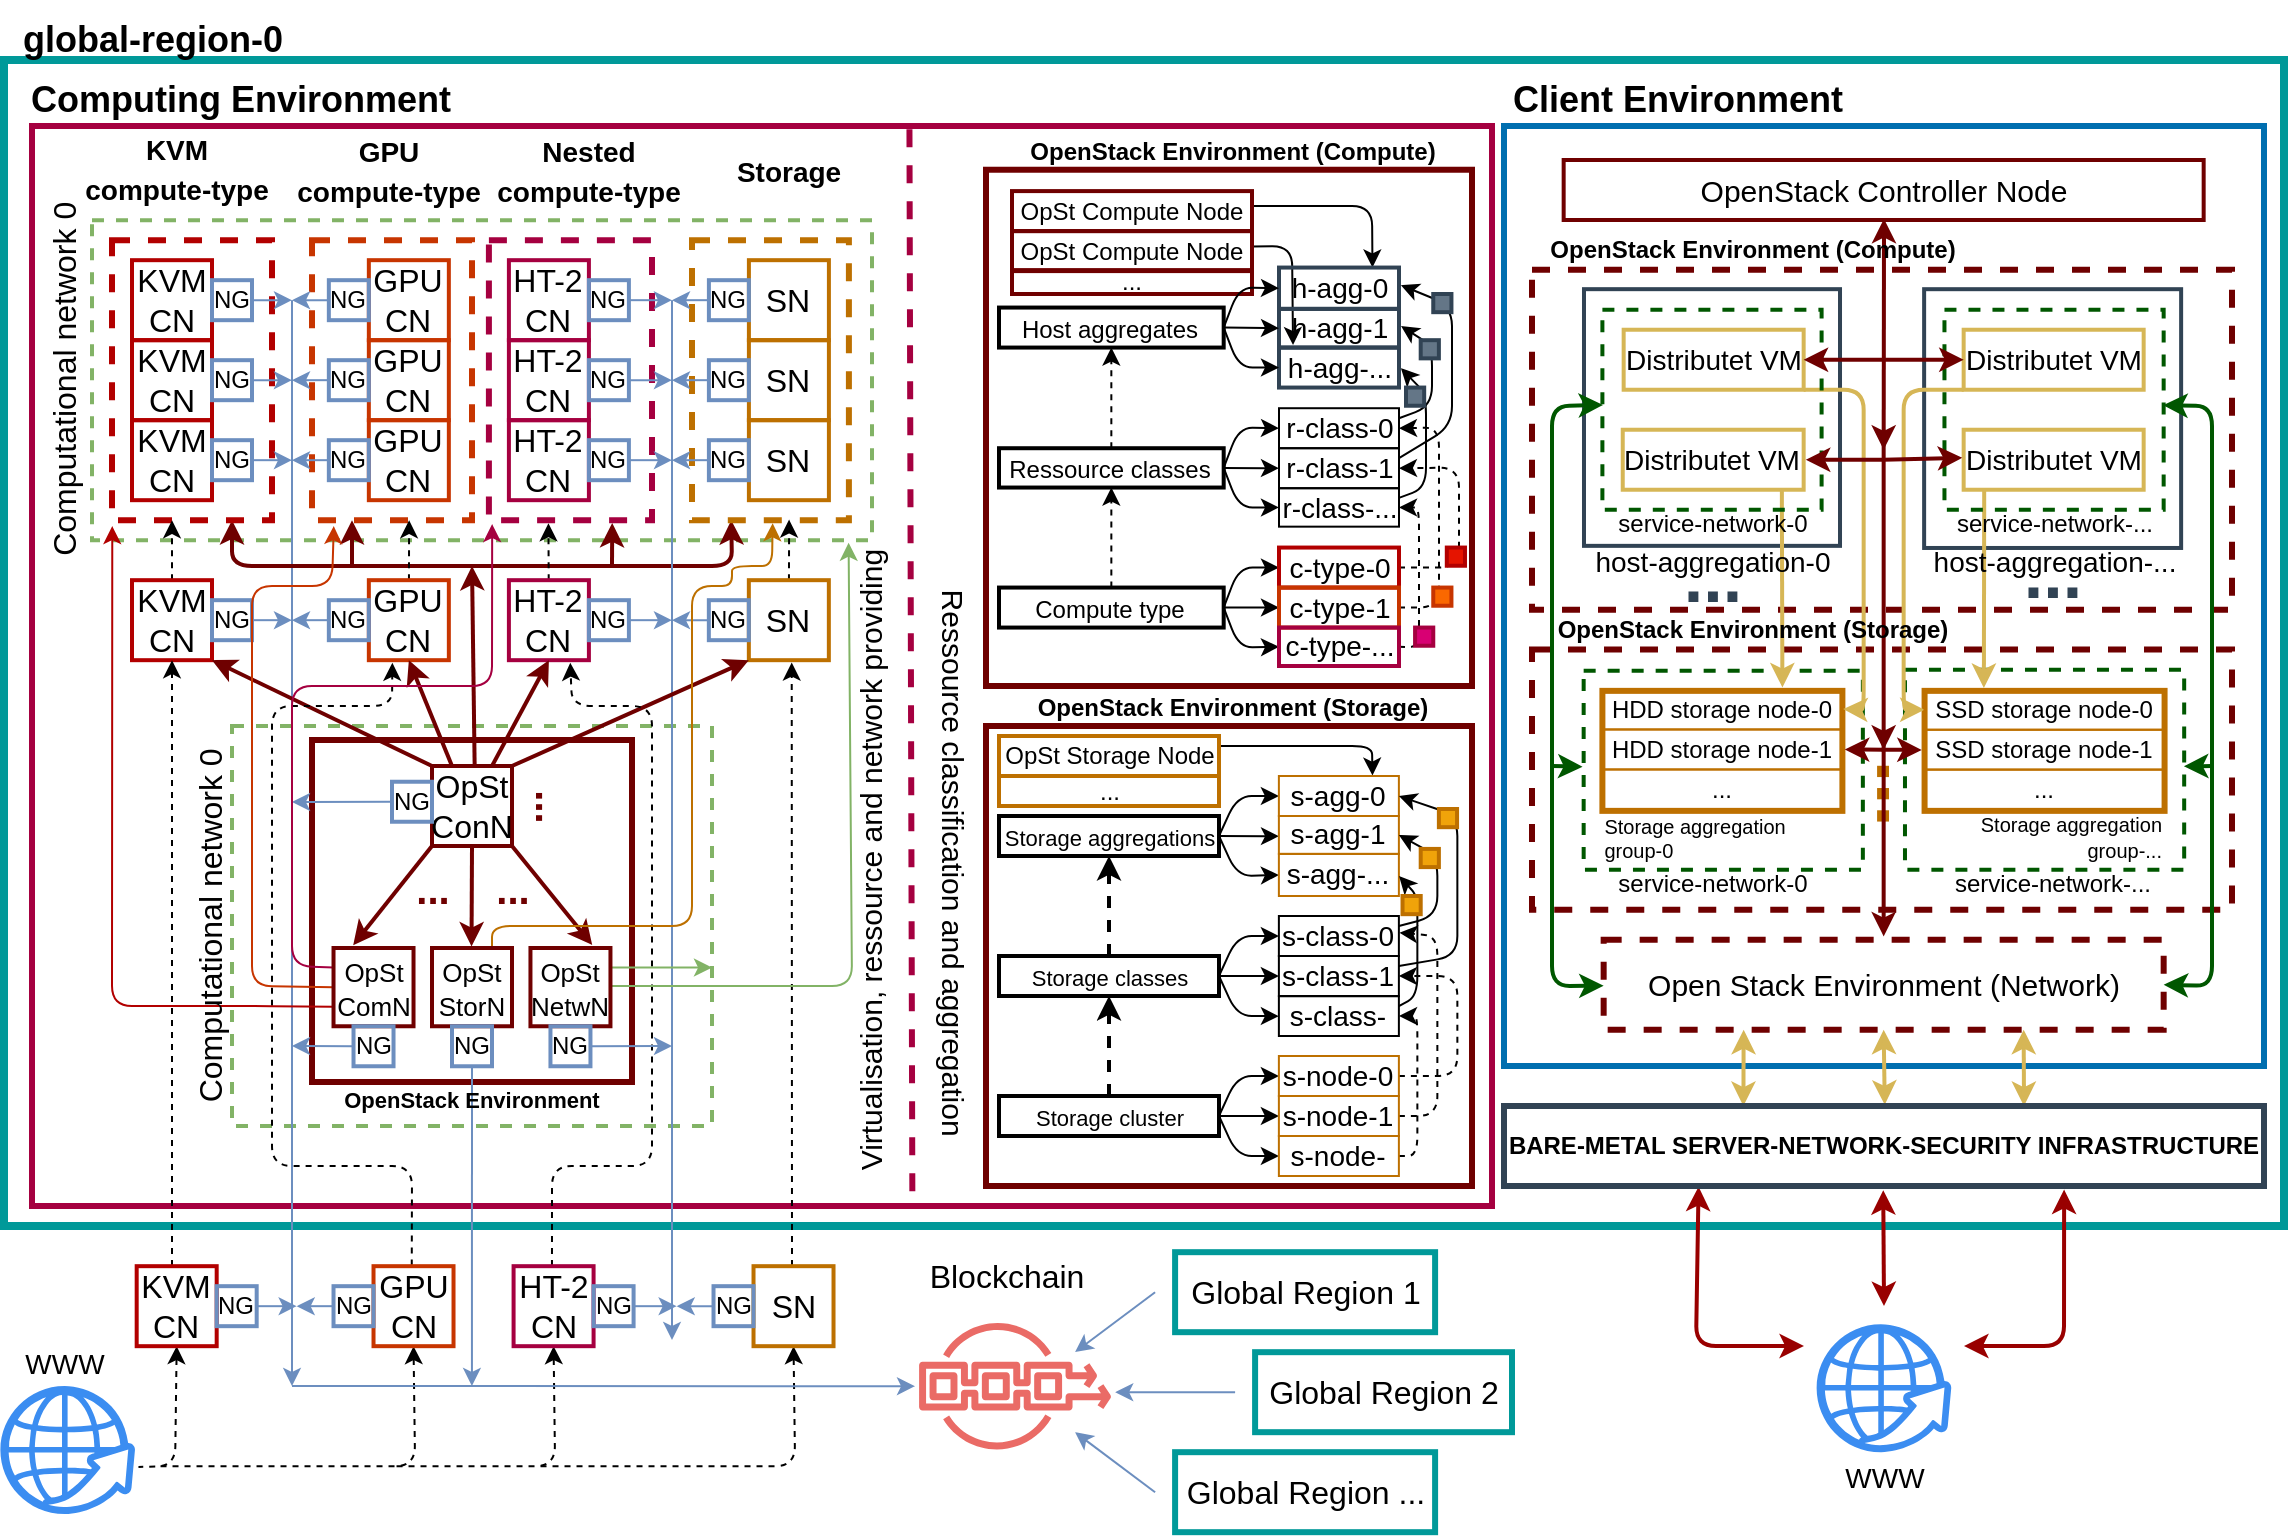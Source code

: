 <mxfile>
    <diagram name="Page-1" id="HMw-GucFTOMP_fQ18mRF">
        <mxGraphModel dx="2401" dy="1187" grid="1" gridSize="10" guides="1" tooltips="1" connect="1" arrows="1" fold="1" page="1" pageScale="1" pageWidth="1169" pageHeight="827" math="0" shadow="0">
            <root>
                <mxCell id="0"/>
                <mxCell id="1" parent="0"/>
                <mxCell id="NjSvuLWsNGHZwNvL6HN8-2" value="" style="rounded=0;whiteSpace=wrap;html=1;strokeWidth=4;fontSize=10;fillColor=none;strokeColor=#009999;fontColor=default;" parent="1" vertex="1">
                    <mxGeometry x="20" y="77" width="1140" height="583" as="geometry"/>
                </mxCell>
                <mxCell id="NjSvuLWsNGHZwNvL6HN8-3" value="" style="rounded=0;whiteSpace=wrap;html=1;fillColor=none;fontColor=default;strokeColor=#006EAF;strokeWidth=3;" parent="1" vertex="1">
                    <mxGeometry x="770" y="110" width="380" height="470" as="geometry"/>
                </mxCell>
                <mxCell id="356" value="" style="rounded=0;whiteSpace=wrap;html=1;strokeColor=#6F0000;strokeWidth=3;fontSize=12;fillColor=none;fontColor=#ffffff;dashed=1;" parent="1" vertex="1">
                    <mxGeometry x="784" y="371.74" width="350" height="130.13" as="geometry"/>
                </mxCell>
                <mxCell id="562" style="edgeStyle=none;html=1;exitX=0.999;exitY=0.483;exitDx=0;exitDy=0;strokeColor=#005700;strokeWidth=2;startArrow=classic;startFill=1;endArrow=none;endFill=0;exitPerimeter=0;" parent="1" source="553" edge="1">
                    <mxGeometry relative="1" as="geometry">
                        <mxPoint x="1124" y="430" as="targetPoint"/>
                    </mxGeometry>
                </mxCell>
                <mxCell id="553" value="" style="rounded=0;whiteSpace=wrap;html=1;strokeColor=#005700;fontSize=11;fillColor=none;gradientColor=#97d077;dashed=1;strokeWidth=2;" parent="1" vertex="1">
                    <mxGeometry x="970.49" y="381.87" width="139.6" height="100" as="geometry"/>
                </mxCell>
                <mxCell id="560" style="edgeStyle=none;html=1;exitX=-0.004;exitY=0.482;exitDx=0;exitDy=0;strokeColor=#005700;strokeWidth=2;startArrow=classic;startFill=1;endArrow=none;endFill=0;exitPerimeter=0;" parent="1" source="552" edge="1">
                    <mxGeometry relative="1" as="geometry">
                        <mxPoint x="794" y="430" as="targetPoint"/>
                    </mxGeometry>
                </mxCell>
                <mxCell id="552" value="" style="rounded=0;whiteSpace=wrap;html=1;strokeColor=#005700;fontSize=11;fillColor=none;gradientColor=#97d077;dashed=1;strokeWidth=2;" parent="1" vertex="1">
                    <mxGeometry x="809.83" y="382.42" width="139.6" height="99.45" as="geometry"/>
                </mxCell>
                <mxCell id="378" value="&lt;font style=&quot;font-size: 12px;&quot;&gt;HDD storage node-0&lt;/font&gt;" style="rounded=0;whiteSpace=wrap;html=1;fillColor=none;strokeWidth=1;strokeColor=#BD7000;fontColor=default;" parent="1" vertex="1">
                    <mxGeometry x="819.2" y="391.74" width="120" height="20" as="geometry"/>
                </mxCell>
                <mxCell id="431" value="" style="rounded=0;whiteSpace=wrap;html=1;strokeColor=#BD7000;strokeWidth=3;fontSize=14;fillColor=none;" parent="1" vertex="1">
                    <mxGeometry x="980.29" y="392.43" width="120" height="60" as="geometry"/>
                </mxCell>
                <mxCell id="430" value="" style="rounded=0;whiteSpace=wrap;html=1;strokeColor=#BD7000;strokeWidth=3;fontSize=14;fillColor=none;" parent="1" vertex="1">
                    <mxGeometry x="819.2" y="392.43" width="120" height="60" as="geometry"/>
                </mxCell>
                <mxCell id="347" value="" style="rounded=0;whiteSpace=wrap;html=1;strokeColor=#6F0000;strokeWidth=3;fontSize=12;fillColor=none;fontColor=#ffffff;dashed=1;" parent="1" vertex="1">
                    <mxGeometry x="784" y="181.87" width="350" height="170" as="geometry"/>
                </mxCell>
                <mxCell id="538" value="" style="rounded=0;whiteSpace=wrap;html=1;strokeColor=#314354;strokeWidth=2;fontSize=16;fillColor=none;rotation=90;fontColor=#ffffff;" parent="1" vertex="1">
                    <mxGeometry x="809.83" y="191.75" width="128.34" height="128.01" as="geometry"/>
                </mxCell>
                <mxCell id="345" value="&lt;span style=&quot;&quot;&gt;&lt;font style=&quot;&quot;&gt;&lt;font color=&quot;#314354&quot; style=&quot;font-size: 35px;&quot;&gt;...&lt;/font&gt;&lt;br&gt;&lt;/font&gt;&lt;/span&gt;" style="text;html=1;align=center;verticalAlign=middle;resizable=0;points=[];autosize=1;strokeColor=none;fillColor=none;fontColor=default;rotation=0;fontStyle=1" parent="1" vertex="1">
                    <mxGeometry x="849.0" y="304.78" width="50" height="60" as="geometry"/>
                </mxCell>
                <mxCell id="NjSvuLWsNGHZwNvL6HN8-10" value="" style="rounded=0;whiteSpace=wrap;html=1;fillColor=none;fontColor=default;strokeColor=#A50040;strokeWidth=3;" parent="1" vertex="1">
                    <mxGeometry x="34" y="110" width="730" height="540" as="geometry"/>
                </mxCell>
                <mxCell id="83" value="" style="rounded=0;whiteSpace=wrap;html=1;strokeColor=#82b366;strokeWidth=2;fontSize=16;fillColor=none;dashed=1;fontColor=default;" parent="1" vertex="1">
                    <mxGeometry x="134" y="410" width="240" height="200" as="geometry"/>
                </mxCell>
                <mxCell id="452" value="" style="rounded=0;whiteSpace=wrap;html=1;strokeColor=#6F0000;strokeWidth=3;fontSize=12;fillColor=none;fontColor=#ffffff;" parent="1" vertex="1">
                    <mxGeometry x="174" y="417" width="160" height="171" as="geometry"/>
                </mxCell>
                <mxCell id="326" value="" style="rounded=0;whiteSpace=wrap;html=1;strokeColor=#314354;strokeWidth=2;fontSize=16;fillColor=none;rotation=90;fontColor=#ffffff;" parent="1" vertex="1">
                    <mxGeometry x="979.62" y="192.04" width="129.39" height="128.5" as="geometry"/>
                </mxCell>
                <mxCell id="67" value="" style="rounded=0;whiteSpace=wrap;html=1;strokeColor=#82b366;strokeWidth=2;fontSize=16;fillColor=none;dashed=1;fontColor=default;" parent="1" vertex="1">
                    <mxGeometry x="64" y="157.09" width="390" height="160" as="geometry"/>
                </mxCell>
                <mxCell id="403" style="edgeStyle=none;html=1;exitX=0.917;exitY=0.525;exitDx=0;exitDy=0;exitPerimeter=0;startArrow=classic;startFill=1;endArrow=none;endFill=0;fillColor=#dae8fc;gradientColor=#7ea6e0;strokeColor=#6c8ebf;" parent="1" source="318" edge="1">
                    <mxGeometry relative="1" as="geometry">
                        <mxPoint x="635.55" y="743.09" as="targetPoint"/>
                    </mxGeometry>
                </mxCell>
                <mxCell id="404" style="edgeStyle=none;html=1;exitX=0.75;exitY=0.692;exitDx=0;exitDy=0;exitPerimeter=0;startArrow=classic;startFill=1;endArrow=none;endFill=0;fillColor=#dae8fc;gradientColor=#7ea6e0;strokeColor=#6c8ebf;" parent="1" source="318" edge="1">
                    <mxGeometry relative="1" as="geometry">
                        <mxPoint x="595.55" y="793.09" as="targetPoint"/>
                    </mxGeometry>
                </mxCell>
                <mxCell id="405" style="edgeStyle=none;html=1;exitX=0.75;exitY=0.358;exitDx=0;exitDy=0;exitPerimeter=0;startArrow=classic;startFill=1;endArrow=none;endFill=0;fillColor=#dae8fc;gradientColor=#7ea6e0;strokeColor=#6c8ebf;" parent="1" source="318" edge="1">
                    <mxGeometry relative="1" as="geometry">
                        <mxPoint x="595.55" y="693.09" as="targetPoint"/>
                    </mxGeometry>
                </mxCell>
                <mxCell id="318" value="" style="sketch=0;points=[[0,0,0],[0.25,0,0],[0.5,0,0],[0.75,0,0],[1,0,0],[0,1,0],[0.25,1,0],[0.5,1,0],[0.75,1,0],[1,1,0],[0,0.25,0],[0,0.5,0],[0,0.75,0],[1,0.25,0],[1,0.5,0],[1,0.75,0]];outlineConnect=0;fontColor=#232F3E;gradientColor=#F78E04;gradientDirection=north;fillColor=none;strokeColor=#EA6B66;dashed=0;verticalLabelPosition=bottom;verticalAlign=top;align=center;html=1;fontSize=12;fontStyle=0;aspect=fixed;shape=mxgraph.aws4.resourceIcon;resIcon=mxgraph.aws4.managed_blockchain;" parent="1" vertex="1">
                    <mxGeometry x="465.55" y="680.09" width="120" height="120" as="geometry"/>
                </mxCell>
                <mxCell id="79" style="edgeStyle=none;html=1;exitX=0.756;exitY=1.01;exitDx=0;exitDy=0;strokeWidth=2;fontSize=14;startArrow=classic;startFill=1;endArrow=none;endFill=0;fillColor=#a20025;strokeColor=#6F0000;exitPerimeter=0;" parent="1" source="32" edge="1">
                    <mxGeometry relative="1" as="geometry">
                        <mxPoint x="324" y="330" as="targetPoint"/>
                    </mxGeometry>
                </mxCell>
                <mxCell id="32" value="" style="rounded=0;whiteSpace=wrap;html=1;fillColor=none;fontColor=#ffffff;strokeColor=#A50040;strokeWidth=3;dashed=1;" parent="1" vertex="1">
                    <mxGeometry x="262.45" y="167.09" width="81.55" height="140" as="geometry"/>
                </mxCell>
                <mxCell id="31" value="" style="rounded=0;whiteSpace=wrap;html=1;fillColor=none;fontColor=#000000;strokeColor=#C73500;strokeWidth=3;dashed=1;" parent="1" vertex="1">
                    <mxGeometry x="174" y="167.09" width="80" height="140" as="geometry"/>
                </mxCell>
                <mxCell id="77" style="edgeStyle=none;html=1;exitX=0.25;exitY=1;exitDx=0;exitDy=0;strokeWidth=2;fontSize=14;startArrow=classic;startFill=1;endArrow=none;endFill=0;fillColor=#a20025;strokeColor=#6F0000;" parent="1" source="33" edge="1">
                    <mxGeometry relative="1" as="geometry">
                        <mxPoint x="254" y="330" as="targetPoint"/>
                        <Array as="points">
                            <mxPoint x="384" y="330"/>
                        </Array>
                    </mxGeometry>
                </mxCell>
                <mxCell id="33" value="" style="rounded=0;whiteSpace=wrap;html=1;fillColor=none;strokeColor=#BD7000;strokeWidth=3;dashed=1;gradientColor=#ffa500;" parent="1" vertex="1">
                    <mxGeometry x="364" y="167.09" width="78.45" height="140" as="geometry"/>
                </mxCell>
                <mxCell id="34" style="edgeStyle=none;html=1;fillColor=#dae8fc;gradientColor=#7ea6e0;strokeColor=#6c8ebf;" parent="1" edge="1">
                    <mxGeometry relative="1" as="geometry">
                        <mxPoint x="164" y="740" as="targetPoint"/>
                        <mxPoint x="164" y="197.09" as="sourcePoint"/>
                    </mxGeometry>
                </mxCell>
                <mxCell id="76" style="edgeStyle=none;html=1;exitX=0.75;exitY=1;exitDx=0;exitDy=0;strokeWidth=2;fontSize=14;endArrow=none;endFill=0;startArrow=classic;startFill=1;fillColor=#a20025;strokeColor=#6F0000;" parent="1" source="NjSvuLWsNGHZwNvL6HN8-16" edge="1">
                    <mxGeometry relative="1" as="geometry">
                        <mxPoint x="254" y="330" as="targetPoint"/>
                        <Array as="points">
                            <mxPoint x="134" y="330"/>
                        </Array>
                    </mxGeometry>
                </mxCell>
                <mxCell id="NjSvuLWsNGHZwNvL6HN8-16" value="" style="rounded=0;whiteSpace=wrap;html=1;fillColor=none;fontColor=default;strokeColor=#B20000;strokeWidth=3;dashed=1;" parent="1" vertex="1">
                    <mxGeometry x="74" y="167.09" width="80" height="140" as="geometry"/>
                </mxCell>
                <mxCell id="NjSvuLWsNGHZwNvL6HN8-18" value="&lt;font style=&quot;font-size: 18px;&quot;&gt;&lt;b&gt;global-region-0&lt;/b&gt;&lt;/font&gt;" style="text;html=1;align=center;verticalAlign=middle;resizable=0;points=[];autosize=1;strokeColor=none;fillColor=none;fontSize=16;fontColor=default;" parent="1" vertex="1">
                    <mxGeometry x="19.0" y="47" width="150" height="40" as="geometry"/>
                </mxCell>
                <mxCell id="NjSvuLWsNGHZwNvL6HN8-21" value="&lt;font style=&quot;font-size: 18px;&quot;&gt;&lt;b&gt;Computing Environment&lt;/b&gt;&lt;/font&gt;" style="text;html=1;align=center;verticalAlign=middle;resizable=0;points=[];autosize=1;strokeColor=none;fillColor=none;fontSize=16;fontColor=default;" parent="1" vertex="1">
                    <mxGeometry x="23.18" y="77.0" width="230" height="40" as="geometry"/>
                </mxCell>
                <mxCell id="NjSvuLWsNGHZwNvL6HN8-88" value="&lt;font style=&quot;font-size: 16px;&quot;&gt;Computational&amp;nbsp;network 0&lt;/font&gt;" style="text;html=1;align=center;verticalAlign=middle;resizable=0;points=[];autosize=1;strokeColor=none;fillColor=none;fontSize=16;fontColor=default;rotation=-90;" parent="1" vertex="1">
                    <mxGeometry x="-50.0" y="221.91" width="200" height="30" as="geometry"/>
                </mxCell>
                <mxCell id="NjSvuLWsNGHZwNvL6HN8-110" value="&lt;font style=&quot;font-size: 18px;&quot;&gt;&lt;b&gt;Client Environment&amp;nbsp;&lt;/b&gt;&lt;/font&gt;" style="text;html=1;align=center;verticalAlign=middle;resizable=0;points=[];autosize=1;strokeColor=none;fillColor=none;fontSize=17;fontColor=default;" parent="1" vertex="1">
                    <mxGeometry x="764" y="77" width="190" height="40" as="geometry"/>
                </mxCell>
                <mxCell id="2" value="&lt;span&gt;&lt;font style=&quot;font-size: 16px;&quot;&gt;KVM&lt;br&gt;CN&lt;/font&gt;&lt;/span&gt;" style="rounded=0;whiteSpace=wrap;html=1;fillColor=none;strokeWidth=2;strokeColor=#B20000;fontColor=default;fontStyle=0" parent="1" vertex="1">
                    <mxGeometry x="84" y="257.09" width="40" height="40" as="geometry"/>
                </mxCell>
                <mxCell id="3" value="&lt;span&gt;&lt;font style=&quot;font-size: 16px;&quot;&gt;KVM&lt;br&gt;CN&lt;/font&gt;&lt;/span&gt;" style="rounded=0;whiteSpace=wrap;html=1;fillColor=none;strokeWidth=2;strokeColor=#B20000;fontColor=default;fontStyle=0" parent="1" vertex="1">
                    <mxGeometry x="84" y="217.09" width="40" height="40" as="geometry"/>
                </mxCell>
                <mxCell id="4" value="&lt;span&gt;&lt;font style=&quot;font-size: 16px;&quot;&gt;KVM&lt;br&gt;CN&lt;/font&gt;&lt;/span&gt;" style="rounded=0;whiteSpace=wrap;html=1;fillColor=none;strokeWidth=2;strokeColor=#B20000;fontColor=default;fontStyle=0" parent="1" vertex="1">
                    <mxGeometry x="84" y="177.09" width="40" height="40" as="geometry"/>
                </mxCell>
                <mxCell id="35" style="edgeStyle=none;html=1;exitX=1;exitY=0.5;exitDx=0;exitDy=0;fillColor=#dae8fc;gradientColor=#7ea6e0;strokeColor=#6c8ebf;fontStyle=0" parent="1" source="6" edge="1">
                    <mxGeometry relative="1" as="geometry">
                        <mxPoint x="164" y="197.105" as="targetPoint"/>
                    </mxGeometry>
                </mxCell>
                <mxCell id="6" value="&lt;span&gt;NG&lt;/span&gt;" style="whiteSpace=wrap;html=1;aspect=fixed;fillColor=none;gradientColor=#7ea6e0;strokeColor=#6c8ebf;strokeWidth=2;fontColor=default;fontStyle=0" parent="1" vertex="1">
                    <mxGeometry x="124" y="187.09" width="20" height="20" as="geometry"/>
                </mxCell>
                <mxCell id="37" style="edgeStyle=none;html=1;exitX=1;exitY=0.5;exitDx=0;exitDy=0;fillColor=#dae8fc;gradientColor=#7ea6e0;strokeColor=#6c8ebf;fontStyle=0" parent="1" source="8" edge="1">
                    <mxGeometry relative="1" as="geometry">
                        <mxPoint x="164" y="237.105" as="targetPoint"/>
                    </mxGeometry>
                </mxCell>
                <mxCell id="8" value="&lt;span&gt;NG&lt;/span&gt;" style="whiteSpace=wrap;html=1;aspect=fixed;fillColor=none;gradientColor=#7ea6e0;strokeColor=#6c8ebf;strokeWidth=2;fontColor=default;fontStyle=0" parent="1" vertex="1">
                    <mxGeometry x="124" y="227.09" width="20" height="20" as="geometry"/>
                </mxCell>
                <mxCell id="39" style="edgeStyle=none;html=1;fillColor=#dae8fc;gradientColor=#7ea6e0;strokeColor=#6c8ebf;fontStyle=0" parent="1" source="10" edge="1">
                    <mxGeometry relative="1" as="geometry">
                        <mxPoint x="164" y="277.09" as="targetPoint"/>
                    </mxGeometry>
                </mxCell>
                <mxCell id="10" value="&lt;span&gt;NG&lt;/span&gt;" style="whiteSpace=wrap;html=1;aspect=fixed;fillColor=none;gradientColor=#7ea6e0;strokeColor=#6c8ebf;strokeWidth=2;fontColor=default;fontStyle=0" parent="1" vertex="1">
                    <mxGeometry x="124" y="267.09" width="20" height="20" as="geometry"/>
                </mxCell>
                <mxCell id="13" value="&lt;span&gt;&lt;font style=&quot;font-size: 16px;&quot;&gt;GPU&lt;br&gt;CN&lt;/font&gt;&lt;/span&gt;" style="rounded=0;whiteSpace=wrap;html=1;fillColor=none;strokeWidth=2;strokeColor=#C73500;fontColor=default;fontStyle=0" parent="1" vertex="1">
                    <mxGeometry x="202.42" y="217.09" width="40" height="40" as="geometry"/>
                </mxCell>
                <mxCell id="14" value="&lt;span&gt;&lt;font style=&quot;font-size: 16px;&quot;&gt;GPU&lt;br&gt;CN&lt;/font&gt;&lt;/span&gt;" style="rounded=0;whiteSpace=wrap;html=1;fillColor=none;strokeWidth=2;strokeColor=#C73500;fontColor=default;fontStyle=0" parent="1" vertex="1">
                    <mxGeometry x="202.42" y="177.09" width="40" height="40" as="geometry"/>
                </mxCell>
                <mxCell id="15" value="&lt;span&gt;&lt;font style=&quot;font-size: 16px;&quot;&gt;GPU&lt;br&gt;CN&lt;/font&gt;&lt;/span&gt;" style="rounded=0;whiteSpace=wrap;html=1;fillColor=none;strokeWidth=2;strokeColor=#C73500;fontColor=default;fontStyle=0" parent="1" vertex="1">
                    <mxGeometry x="202.42" y="257.09" width="40" height="40" as="geometry"/>
                </mxCell>
                <mxCell id="36" style="edgeStyle=none;html=1;exitX=0;exitY=0.5;exitDx=0;exitDy=0;fillColor=#dae8fc;gradientColor=#7ea6e0;strokeColor=#6c8ebf;fontStyle=0" parent="1" source="16" edge="1">
                    <mxGeometry relative="1" as="geometry">
                        <mxPoint x="164" y="197.105" as="targetPoint"/>
                    </mxGeometry>
                </mxCell>
                <mxCell id="16" value="&lt;span&gt;NG&lt;/span&gt;" style="whiteSpace=wrap;html=1;aspect=fixed;fillColor=none;gradientColor=#7ea6e0;strokeColor=#6c8ebf;strokeWidth=2;fontColor=default;fontStyle=0" parent="1" vertex="1">
                    <mxGeometry x="182.42" y="187.09" width="20" height="20" as="geometry"/>
                </mxCell>
                <mxCell id="38" style="edgeStyle=none;html=1;fillColor=#dae8fc;gradientColor=#7ea6e0;strokeColor=#6c8ebf;fontStyle=0" parent="1" source="17" edge="1">
                    <mxGeometry relative="1" as="geometry">
                        <mxPoint x="164" y="237.09" as="targetPoint"/>
                    </mxGeometry>
                </mxCell>
                <mxCell id="17" value="&lt;span&gt;NG&lt;/span&gt;" style="whiteSpace=wrap;html=1;aspect=fixed;fillColor=none;gradientColor=#7ea6e0;strokeColor=#6c8ebf;strokeWidth=2;fontColor=default;fontStyle=0" parent="1" vertex="1">
                    <mxGeometry x="182.42" y="227.09" width="20" height="20" as="geometry"/>
                </mxCell>
                <mxCell id="40" style="edgeStyle=none;html=1;fillColor=#dae8fc;gradientColor=#7ea6e0;strokeColor=#6c8ebf;fontStyle=0" parent="1" source="18" edge="1">
                    <mxGeometry relative="1" as="geometry">
                        <mxPoint x="164" y="277.09" as="targetPoint"/>
                    </mxGeometry>
                </mxCell>
                <mxCell id="18" value="&lt;span&gt;NG&lt;/span&gt;" style="whiteSpace=wrap;html=1;aspect=fixed;fillColor=none;gradientColor=#7ea6e0;strokeColor=#6c8ebf;strokeWidth=2;fontColor=default;fontStyle=0" parent="1" vertex="1">
                    <mxGeometry x="182.42" y="267.09" width="20" height="20" as="geometry"/>
                </mxCell>
                <mxCell id="19" value="&lt;span&gt;&lt;font style=&quot;font-size: 16px;&quot;&gt;HT-2&lt;br&gt;CN&lt;/font&gt;&lt;/span&gt;" style="rounded=0;whiteSpace=wrap;html=1;fillColor=none;strokeWidth=2;strokeColor=#A50040;fontColor=default;fontStyle=0" parent="1" vertex="1">
                    <mxGeometry x="272.45" y="217.09" width="40" height="40" as="geometry"/>
                </mxCell>
                <mxCell id="20" value="&lt;span&gt;&lt;font style=&quot;font-size: 16px;&quot;&gt;HT-2&lt;br&gt;CN&lt;/font&gt;&lt;/span&gt;" style="rounded=0;whiteSpace=wrap;html=1;fillColor=none;strokeWidth=2;strokeColor=#A50040;fontColor=default;fontStyle=0" parent="1" vertex="1">
                    <mxGeometry x="272.45" y="177.09" width="40" height="40" as="geometry"/>
                </mxCell>
                <mxCell id="21" value="&lt;span&gt;&lt;font style=&quot;font-size: 16px;&quot;&gt;HT-2&lt;br&gt;CN&lt;/font&gt;&lt;/span&gt;" style="rounded=0;whiteSpace=wrap;html=1;fillColor=none;strokeWidth=2;strokeColor=#A50040;fontColor=default;fontStyle=0" parent="1" vertex="1">
                    <mxGeometry x="272.45" y="257.09" width="40" height="40" as="geometry"/>
                </mxCell>
                <mxCell id="42" style="edgeStyle=none;html=1;fillColor=#dae8fc;gradientColor=#7ea6e0;strokeColor=#6c8ebf;fontStyle=0" parent="1" source="22" edge="1">
                    <mxGeometry relative="1" as="geometry">
                        <mxPoint x="354" y="197.09" as="targetPoint"/>
                    </mxGeometry>
                </mxCell>
                <mxCell id="22" value="&lt;span&gt;NG&lt;/span&gt;" style="whiteSpace=wrap;html=1;aspect=fixed;fillColor=none;gradientColor=#7ea6e0;strokeColor=#6c8ebf;strokeWidth=2;fontColor=default;fontStyle=0" parent="1" vertex="1">
                    <mxGeometry x="312.45" y="187.09" width="20" height="20" as="geometry"/>
                </mxCell>
                <mxCell id="44" style="edgeStyle=none;html=1;exitX=1;exitY=0.5;exitDx=0;exitDy=0;fillColor=#dae8fc;gradientColor=#7ea6e0;strokeColor=#6c8ebf;fontStyle=0" parent="1" source="23" edge="1">
                    <mxGeometry relative="1" as="geometry">
                        <mxPoint x="354" y="237.107" as="targetPoint"/>
                    </mxGeometry>
                </mxCell>
                <mxCell id="23" value="&lt;span&gt;NG&lt;/span&gt;" style="whiteSpace=wrap;html=1;aspect=fixed;fillColor=none;gradientColor=#7ea6e0;strokeColor=#6c8ebf;strokeWidth=2;fontColor=default;fontStyle=0" parent="1" vertex="1">
                    <mxGeometry x="312.45" y="227.09" width="20" height="20" as="geometry"/>
                </mxCell>
                <mxCell id="46" style="edgeStyle=none;html=1;fillColor=#dae8fc;gradientColor=#7ea6e0;strokeColor=#6c8ebf;fontStyle=0" parent="1" source="24" edge="1">
                    <mxGeometry relative="1" as="geometry">
                        <mxPoint x="354" y="277.09" as="targetPoint"/>
                    </mxGeometry>
                </mxCell>
                <mxCell id="24" value="&lt;span&gt;NG&lt;/span&gt;" style="whiteSpace=wrap;html=1;aspect=fixed;fillColor=none;gradientColor=#7ea6e0;strokeColor=#6c8ebf;strokeWidth=2;fontColor=default;fontStyle=0" parent="1" vertex="1">
                    <mxGeometry x="312.45" y="267.09" width="20" height="20" as="geometry"/>
                </mxCell>
                <mxCell id="25" value="&lt;span&gt;&lt;font style=&quot;font-size: 16px;&quot;&gt;SN&lt;/font&gt;&lt;/span&gt;" style="rounded=0;whiteSpace=wrap;html=1;fillColor=none;strokeWidth=2;strokeColor=#BD7000;fontColor=default;fontStyle=0" parent="1" vertex="1">
                    <mxGeometry x="392.45" y="177.09" width="40" height="40" as="geometry"/>
                </mxCell>
                <mxCell id="26" value="&lt;span&gt;&lt;font style=&quot;font-size: 16px;&quot;&gt;SN&lt;/font&gt;&lt;/span&gt;" style="rounded=0;whiteSpace=wrap;html=1;fillColor=none;strokeWidth=2;strokeColor=#BD7000;fontColor=default;fontStyle=0" parent="1" vertex="1">
                    <mxGeometry x="392.45" y="217.09" width="40" height="40" as="geometry"/>
                </mxCell>
                <mxCell id="27" value="&lt;span&gt;&lt;font style=&quot;font-size: 16px;&quot;&gt;SN&lt;/font&gt;&lt;/span&gt;" style="rounded=0;whiteSpace=wrap;html=1;fillColor=none;strokeWidth=2;strokeColor=#BD7000;fontColor=default;fontStyle=0" parent="1" vertex="1">
                    <mxGeometry x="392.45" y="257.09" width="40" height="40" as="geometry"/>
                </mxCell>
                <mxCell id="43" style="edgeStyle=none;html=1;fillColor=#dae8fc;gradientColor=#7ea6e0;strokeColor=#6c8ebf;fontStyle=0" parent="1" source="28" edge="1">
                    <mxGeometry relative="1" as="geometry">
                        <mxPoint x="354" y="197.09" as="targetPoint"/>
                    </mxGeometry>
                </mxCell>
                <mxCell id="28" value="&lt;span&gt;NG&lt;/span&gt;" style="whiteSpace=wrap;html=1;aspect=fixed;fillColor=none;gradientColor=#7ea6e0;strokeColor=#6c8ebf;strokeWidth=2;fontColor=default;fontStyle=0" parent="1" vertex="1">
                    <mxGeometry x="372.45" y="187.09" width="20" height="20" as="geometry"/>
                </mxCell>
                <mxCell id="45" style="edgeStyle=none;html=1;fillColor=#dae8fc;gradientColor=#7ea6e0;strokeColor=#6c8ebf;fontStyle=0" parent="1" source="29" edge="1">
                    <mxGeometry relative="1" as="geometry">
                        <mxPoint x="354" y="237.09" as="targetPoint"/>
                    </mxGeometry>
                </mxCell>
                <mxCell id="29" value="&lt;span&gt;NG&lt;/span&gt;" style="whiteSpace=wrap;html=1;aspect=fixed;fillColor=none;gradientColor=#7ea6e0;strokeColor=#6c8ebf;strokeWidth=2;fontColor=default;fontStyle=0" parent="1" vertex="1">
                    <mxGeometry x="372.45" y="227.09" width="20" height="20" as="geometry"/>
                </mxCell>
                <mxCell id="47" style="edgeStyle=none;html=1;fillColor=#dae8fc;gradientColor=#7ea6e0;strokeColor=#6c8ebf;fontStyle=0" parent="1" source="30" edge="1">
                    <mxGeometry relative="1" as="geometry">
                        <mxPoint x="354" y="277.09" as="targetPoint"/>
                    </mxGeometry>
                </mxCell>
                <mxCell id="30" value="&lt;span&gt;NG&lt;/span&gt;" style="whiteSpace=wrap;html=1;aspect=fixed;fillColor=none;gradientColor=#7ea6e0;strokeColor=#6c8ebf;strokeWidth=2;fontColor=default;fontStyle=0" parent="1" vertex="1">
                    <mxGeometry x="372.45" y="267.09" width="20" height="20" as="geometry"/>
                </mxCell>
                <mxCell id="41" style="edgeStyle=none;html=1;fillColor=#dae8fc;gradientColor=#7ea6e0;strokeColor=#6c8ebf;" parent="1" edge="1">
                    <mxGeometry relative="1" as="geometry">
                        <mxPoint x="354" y="717" as="targetPoint"/>
                        <mxPoint x="354" y="197.09" as="sourcePoint"/>
                    </mxGeometry>
                </mxCell>
                <mxCell id="48" value="&lt;font size=&quot;1&quot; style=&quot;&quot;&gt;&lt;b style=&quot;font-size: 14px;&quot;&gt;KVM &lt;br&gt;compute-type&lt;br&gt;&lt;/b&gt;&lt;/font&gt;" style="text;html=1;align=center;verticalAlign=middle;resizable=0;points=[];autosize=1;strokeColor=none;fillColor=none;fontSize=16;fontColor=default;" parent="1" vertex="1">
                    <mxGeometry x="46.34" y="106.44" width="120" height="50" as="geometry"/>
                </mxCell>
                <mxCell id="49" value="&lt;font size=&quot;1&quot; style=&quot;&quot;&gt;&lt;b style=&quot;font-size: 14px;&quot;&gt;GPU&lt;br&gt;compute-type&lt;br&gt;&lt;/b&gt;&lt;/font&gt;" style="text;html=1;align=center;verticalAlign=middle;resizable=0;points=[];autosize=1;strokeColor=none;fillColor=none;fontSize=16;fontColor=default;" parent="1" vertex="1">
                    <mxGeometry x="152.45" y="107.09" width="120" height="50" as="geometry"/>
                </mxCell>
                <mxCell id="63" style="edgeStyle=none;html=1;fontSize=14;dashed=1;" parent="1" source="50" edge="1">
                    <mxGeometry relative="1" as="geometry">
                        <mxPoint x="104" y="307.09" as="targetPoint"/>
                    </mxGeometry>
                </mxCell>
                <mxCell id="50" value="&lt;span&gt;&lt;font style=&quot;font-size: 16px;&quot;&gt;KVM&lt;br&gt;CN&lt;/font&gt;&lt;/span&gt;" style="rounded=0;whiteSpace=wrap;html=1;fillColor=none;strokeWidth=2;strokeColor=#B20000;fontColor=default;fontStyle=0" parent="1" vertex="1">
                    <mxGeometry x="84.0" y="337.09" width="40" height="40" as="geometry"/>
                </mxCell>
                <mxCell id="51" style="edgeStyle=none;html=1;strokeWidth=1;fontSize=50;startArrow=none;startFill=0;endArrow=classic;endFill=1;fillColor=#dae8fc;gradientColor=#7ea6e0;strokeColor=#6c8ebf;fontColor=default;fontStyle=0" parent="1" source="52" edge="1">
                    <mxGeometry relative="1" as="geometry">
                        <mxPoint x="164" y="357.09" as="targetPoint"/>
                    </mxGeometry>
                </mxCell>
                <mxCell id="52" value="&lt;span&gt;NG&lt;/span&gt;" style="whiteSpace=wrap;html=1;aspect=fixed;fillColor=none;gradientColor=#7ea6e0;strokeColor=#6c8ebf;strokeWidth=2;fontColor=default;fontStyle=0" parent="1" vertex="1">
                    <mxGeometry x="124.0" y="347.09" width="20" height="20" as="geometry"/>
                </mxCell>
                <mxCell id="64" style="edgeStyle=none;html=1;entryX=0.607;entryY=1;entryDx=0;entryDy=0;dashed=1;fontSize=14;entryPerimeter=0;" parent="1" source="53" target="31" edge="1">
                    <mxGeometry relative="1" as="geometry"/>
                </mxCell>
                <mxCell id="53" value="&lt;span&gt;&lt;font style=&quot;font-size: 16px;&quot;&gt;GPU&lt;br&gt;CN&lt;/font&gt;&lt;/span&gt;" style="rounded=0;whiteSpace=wrap;html=1;fillColor=none;strokeWidth=2;strokeColor=#C73500;fontColor=default;fontStyle=0" parent="1" vertex="1">
                    <mxGeometry x="202.42" y="337.09" width="40" height="40" as="geometry"/>
                </mxCell>
                <mxCell id="54" style="edgeStyle=none;html=1;exitX=0;exitY=0.5;exitDx=0;exitDy=0;strokeWidth=1;fontSize=50;startArrow=none;startFill=0;endArrow=classic;endFill=1;fillColor=#dae8fc;gradientColor=#7ea6e0;strokeColor=#6c8ebf;fontColor=default;fontStyle=0" parent="1" source="55" edge="1">
                    <mxGeometry relative="1" as="geometry">
                        <mxPoint x="164" y="357.09" as="targetPoint"/>
                        <Array as="points">
                            <mxPoint x="174" y="357.09"/>
                        </Array>
                    </mxGeometry>
                </mxCell>
                <mxCell id="55" value="&lt;span&gt;NG&lt;/span&gt;" style="whiteSpace=wrap;html=1;aspect=fixed;fillColor=none;gradientColor=#7ea6e0;strokeColor=#6c8ebf;strokeWidth=2;fontColor=default;fontStyle=0" parent="1" vertex="1">
                    <mxGeometry x="182.42" y="347.09" width="20" height="20" as="geometry"/>
                </mxCell>
                <mxCell id="66" style="edgeStyle=none;html=1;entryX=0.619;entryY=0.998;entryDx=0;entryDy=0;dashed=1;fontSize=14;entryPerimeter=0;" parent="1" source="56" target="33" edge="1">
                    <mxGeometry relative="1" as="geometry"/>
                </mxCell>
                <mxCell id="56" value="&lt;span&gt;&lt;font style=&quot;font-size: 16px;&quot;&gt;SN&lt;/font&gt;&lt;/span&gt;" style="rounded=0;whiteSpace=wrap;html=1;fillColor=none;strokeWidth=2;strokeColor=#BD7000;fontColor=default;fontStyle=0" parent="1" vertex="1">
                    <mxGeometry x="392.42" y="337.09" width="40" height="40" as="geometry"/>
                </mxCell>
                <mxCell id="62" style="edgeStyle=none;html=1;exitX=0;exitY=0.5;exitDx=0;exitDy=0;fontSize=14;fillColor=#dae8fc;gradientColor=#7ea6e0;strokeColor=#6c8ebf;fontStyle=0" parent="1" source="58" edge="1">
                    <mxGeometry relative="1" as="geometry">
                        <mxPoint x="354" y="357.103" as="targetPoint"/>
                    </mxGeometry>
                </mxCell>
                <mxCell id="58" value="&lt;span&gt;NG&lt;/span&gt;" style="whiteSpace=wrap;html=1;aspect=fixed;fillColor=none;gradientColor=#7ea6e0;strokeColor=#6c8ebf;strokeWidth=2;fontColor=default;fontStyle=0" parent="1" vertex="1">
                    <mxGeometry x="372.42" y="347.09" width="20" height="20" as="geometry"/>
                </mxCell>
                <mxCell id="65" style="edgeStyle=none;html=1;entryX=0.365;entryY=1.011;entryDx=0;entryDy=0;dashed=1;fontSize=14;entryPerimeter=0;" parent="1" source="59" target="32" edge="1">
                    <mxGeometry relative="1" as="geometry"/>
                </mxCell>
                <mxCell id="59" value="&lt;span&gt;&lt;font style=&quot;font-size: 16px;&quot;&gt;HT-2&lt;br&gt;CN&lt;/font&gt;&lt;/span&gt;" style="rounded=0;whiteSpace=wrap;html=1;fillColor=none;strokeWidth=2;strokeColor=#A50040;fontColor=default;fontStyle=0" parent="1" vertex="1">
                    <mxGeometry x="272.45" y="337.09" width="40" height="40" as="geometry"/>
                </mxCell>
                <mxCell id="60" style="edgeStyle=none;html=1;fillColor=#dae8fc;gradientColor=#7ea6e0;strokeColor=#6c8ebf;fontStyle=0" parent="1" source="61" edge="1">
                    <mxGeometry relative="1" as="geometry">
                        <mxPoint x="354" y="357.09" as="targetPoint"/>
                    </mxGeometry>
                </mxCell>
                <mxCell id="61" value="&lt;span&gt;NG&lt;/span&gt;" style="whiteSpace=wrap;html=1;aspect=fixed;fillColor=none;gradientColor=#7ea6e0;strokeColor=#6c8ebf;strokeWidth=2;fontColor=default;fontStyle=0" parent="1" vertex="1">
                    <mxGeometry x="312.45" y="347.09" width="20" height="20" as="geometry"/>
                </mxCell>
                <mxCell id="71" style="edgeStyle=none;html=1;exitX=0;exitY=0;exitDx=0;exitDy=0;entryX=1;entryY=1;entryDx=0;entryDy=0;fontSize=14;fillColor=#a20025;strokeColor=#6F0000;fontStyle=0;strokeWidth=2;" parent="1" source="68" target="50" edge="1">
                    <mxGeometry relative="1" as="geometry"/>
                </mxCell>
                <mxCell id="72" style="edgeStyle=none;html=1;exitX=1;exitY=0;exitDx=0;exitDy=0;entryX=0;entryY=1;entryDx=0;entryDy=0;fontSize=14;fillColor=#a20025;strokeColor=#6F0000;fontStyle=0;strokeWidth=2;" parent="1" source="68" target="56" edge="1">
                    <mxGeometry relative="1" as="geometry"/>
                </mxCell>
                <mxCell id="73" style="edgeStyle=none;html=1;exitX=0.25;exitY=0;exitDx=0;exitDy=0;entryX=0.5;entryY=1;entryDx=0;entryDy=0;fontSize=14;fillColor=#a20025;strokeColor=#6F0000;fontStyle=0;strokeWidth=2;" parent="1" source="68" target="53" edge="1">
                    <mxGeometry relative="1" as="geometry"/>
                </mxCell>
                <mxCell id="74" style="edgeStyle=none;html=1;exitX=0.75;exitY=0;exitDx=0;exitDy=0;entryX=0.5;entryY=1;entryDx=0;entryDy=0;fontSize=14;fillColor=#a20025;strokeColor=#6F0000;fontStyle=0;strokeWidth=2;" parent="1" source="68" target="59" edge="1">
                    <mxGeometry relative="1" as="geometry"/>
                </mxCell>
                <mxCell id="444" style="edgeStyle=none;html=1;exitX=0;exitY=1;exitDx=0;exitDy=0;entryX=0.246;entryY=-0.035;entryDx=0;entryDy=0;fontSize=12;startArrow=none;startFill=0;endArrow=classic;endFill=1;fillColor=#a20025;strokeColor=#6F0000;strokeWidth=2;entryPerimeter=0;" parent="1" source="68" target="437" edge="1">
                    <mxGeometry relative="1" as="geometry"/>
                </mxCell>
                <mxCell id="445" style="edgeStyle=none;html=1;exitX=1;exitY=1;exitDx=0;exitDy=0;fontSize=12;startArrow=none;startFill=0;endArrow=classic;endFill=1;fillColor=#a20025;strokeColor=#6F0000;strokeWidth=2;entryX=0.772;entryY=-0.039;entryDx=0;entryDy=0;entryPerimeter=0;" parent="1" source="68" target="472" edge="1">
                    <mxGeometry relative="1" as="geometry">
                        <mxPoint x="324" y="520" as="targetPoint"/>
                    </mxGeometry>
                </mxCell>
                <mxCell id="475" style="edgeStyle=none;html=1;entryX=0.494;entryY=-0.02;entryDx=0;entryDy=0;entryPerimeter=0;fillColor=#a20025;strokeColor=#6F0000;strokeWidth=2;" parent="1" target="471" edge="1">
                    <mxGeometry relative="1" as="geometry">
                        <mxPoint x="254" y="470" as="sourcePoint"/>
                    </mxGeometry>
                </mxCell>
                <mxCell id="68" value="&lt;span style=&quot;font-size: 16px;&quot;&gt;OpSt&lt;br&gt;ConN&lt;br&gt;&lt;/span&gt;" style="rounded=0;whiteSpace=wrap;html=1;fillColor=none;strokeWidth=2;strokeColor=#6F0000;fontColor=default;fontStyle=0" parent="1" vertex="1">
                    <mxGeometry x="234" y="430" width="40" height="40" as="geometry"/>
                </mxCell>
                <mxCell id="300" style="edgeStyle=none;html=1;strokeColor=#6c8ebf;strokeWidth=1;fontSize=12;startArrow=none;startFill=0;endArrow=classic;endFill=1;fillColor=#dae8fc;gradientColor=#7ea6e0;fontStyle=0" parent="1" source="70" edge="1">
                    <mxGeometry relative="1" as="geometry">
                        <mxPoint x="164" y="447.96" as="targetPoint"/>
                    </mxGeometry>
                </mxCell>
                <mxCell id="70" value="&lt;span&gt;NG&lt;/span&gt;" style="whiteSpace=wrap;html=1;aspect=fixed;fillColor=none;gradientColor=#7ea6e0;strokeColor=#6c8ebf;strokeWidth=2;fontColor=default;fontStyle=0" parent="1" vertex="1">
                    <mxGeometry x="214.0" y="437.87" width="20" height="20" as="geometry"/>
                </mxCell>
                <mxCell id="81" value="&lt;font size=&quot;1&quot; style=&quot;&quot;&gt;&lt;b style=&quot;font-size: 14px;&quot;&gt;Nested&lt;br&gt;compute-type&lt;br&gt;&lt;/b&gt;&lt;/font&gt;" style="text;html=1;align=center;verticalAlign=middle;resizable=0;points=[];autosize=1;strokeColor=none;fillColor=none;fontSize=16;fontColor=default;" parent="1" vertex="1">
                    <mxGeometry x="251.65" y="107.09" width="120" height="50" as="geometry"/>
                </mxCell>
                <mxCell id="82" value="&lt;font size=&quot;1&quot; style=&quot;&quot;&gt;&lt;b style=&quot;font-size: 14px;&quot;&gt;Storage&lt;br&gt;&lt;/b&gt;&lt;/font&gt;" style="text;html=1;align=center;verticalAlign=middle;resizable=0;points=[];autosize=1;strokeColor=none;fillColor=none;fontSize=16;fontColor=default;" parent="1" vertex="1">
                    <mxGeometry x="371.65" y="117.09" width="80" height="30" as="geometry"/>
                </mxCell>
                <mxCell id="194" value="&lt;font size=&quot;1&quot; style=&quot;&quot;&gt;&lt;span style=&quot;font-size: 12px;&quot;&gt;&lt;b&gt;OpenStack Environment (Compute)&lt;/b&gt;&lt;br&gt;&lt;/span&gt;&lt;/font&gt;" style="text;html=1;align=center;verticalAlign=middle;resizable=0;points=[];autosize=1;strokeColor=none;fillColor=none;fontSize=16;fontColor=default;" parent="1" vertex="1">
                    <mxGeometry x="518.72" y="106.44" width="230" height="30" as="geometry"/>
                </mxCell>
                <mxCell id="193" value="" style="rounded=0;whiteSpace=wrap;html=1;fillColor=none;strokeWidth=3;strokeColor=#6F0000;fontColor=default;" parent="1" vertex="1">
                    <mxGeometry x="511" y="131.87" width="243" height="258.13" as="geometry"/>
                </mxCell>
                <mxCell id="493" style="edgeStyle=none;html=1;exitX=1;exitY=0.5;exitDx=0;exitDy=0;entryX=0;entryY=0.5;entryDx=0;entryDy=0;strokeColor=default;strokeWidth=1;fontSize=14;fontColor=default;" parent="1" source="195" target="412" edge="1">
                    <mxGeometry relative="1" as="geometry"/>
                </mxCell>
                <mxCell id="494" style="edgeStyle=none;html=1;exitX=1;exitY=0.5;exitDx=0;exitDy=0;entryX=0;entryY=0.5;entryDx=0;entryDy=0;strokeColor=default;strokeWidth=1;fontSize=14;fontColor=default;" parent="1" source="195" target="411" edge="1">
                    <mxGeometry relative="1" as="geometry">
                        <Array as="points">
                            <mxPoint x="637.5" y="330.78"/>
                        </Array>
                    </mxGeometry>
                </mxCell>
                <mxCell id="495" style="edgeStyle=none;html=1;exitX=1;exitY=0.5;exitDx=0;exitDy=0;entryX=0;entryY=0.5;entryDx=0;entryDy=0;strokeColor=default;strokeWidth=1;fontSize=14;fontColor=default;" parent="1" source="195" target="413" edge="1">
                    <mxGeometry relative="1" as="geometry">
                        <Array as="points">
                            <mxPoint x="637.5" y="370.78"/>
                        </Array>
                    </mxGeometry>
                </mxCell>
                <mxCell id="496" style="edgeStyle=none;html=1;exitX=0.5;exitY=0;exitDx=0;exitDy=0;dashed=1;strokeColor=default;strokeWidth=1;fontSize=14;fontColor=default;entryX=0.5;entryY=1;entryDx=0;entryDy=0;" parent="1" source="195" target="201" edge="1">
                    <mxGeometry relative="1" as="geometry">
                        <mxPoint x="569.923" y="290.78" as="targetPoint"/>
                    </mxGeometry>
                </mxCell>
                <mxCell id="195" value="&lt;font style=&quot;font-size: 12px;&quot;&gt;Compute type&lt;/font&gt;" style="rounded=0;whiteSpace=wrap;html=1;strokeWidth=2;fontSize=14;fillColor=none;fontColor=default;" parent="1" vertex="1">
                    <mxGeometry x="517.5" y="340.78" width="112.34" height="20" as="geometry"/>
                </mxCell>
                <mxCell id="515" style="edgeStyle=none;html=1;exitX=1.001;exitY=0.384;exitDx=0;exitDy=0;entryX=0.117;entryY=0.934;entryDx=0;entryDy=0;entryPerimeter=0;strokeColor=default;strokeWidth=1;fontSize=12;fontColor=default;exitPerimeter=0;" parent="1" source="196" target="218" edge="1">
                    <mxGeometry relative="1" as="geometry">
                        <Array as="points">
                            <mxPoint x="664" y="170"/>
                        </Array>
                    </mxGeometry>
                </mxCell>
                <mxCell id="196" value="&lt;font style=&quot;&quot;&gt;OpSt Compute Node&lt;br&gt;&lt;/font&gt;" style="rounded=0;whiteSpace=wrap;html=1;fillColor=none;strokeWidth=2;strokeColor=#6F0000;fontColor=default;" parent="1" vertex="1">
                    <mxGeometry x="524" y="162.55" width="120" height="20" as="geometry"/>
                </mxCell>
                <mxCell id="514" style="edgeStyle=none;html=1;entryX=0.779;entryY=-0.003;entryDx=0;entryDy=0;entryPerimeter=0;strokeColor=default;strokeWidth=1;fontSize=12;fontColor=default;exitX=1;exitY=0.373;exitDx=0;exitDy=0;exitPerimeter=0;" parent="1" source="198" target="217" edge="1">
                    <mxGeometry relative="1" as="geometry">
                        <Array as="points">
                            <mxPoint x="704" y="150"/>
                        </Array>
                    </mxGeometry>
                </mxCell>
                <mxCell id="198" value="&lt;font style=&quot;&quot;&gt;OpSt Compute Node&lt;br&gt;&lt;/font&gt;" style="rounded=0;whiteSpace=wrap;html=1;fillColor=none;strokeWidth=2;strokeColor=#6F0000;fontColor=default;" parent="1" vertex="1">
                    <mxGeometry x="524" y="142.55" width="120" height="20" as="geometry"/>
                </mxCell>
                <mxCell id="200" value="&lt;font style=&quot;&quot;&gt;...&lt;br&gt;&lt;/font&gt;" style="rounded=0;whiteSpace=wrap;html=1;fillColor=none;strokeWidth=2;strokeColor=#6F0000;fontColor=default;" parent="1" vertex="1">
                    <mxGeometry x="524" y="182.05" width="120" height="11.95" as="geometry"/>
                </mxCell>
                <mxCell id="490" style="edgeStyle=none;html=1;exitX=1;exitY=0.5;exitDx=0;exitDy=0;entryX=0;entryY=0.5;entryDx=0;entryDy=0;strokeColor=default;strokeWidth=1;fontSize=14;fontColor=default;" parent="1" source="201" target="209" edge="1">
                    <mxGeometry relative="1" as="geometry"/>
                </mxCell>
                <mxCell id="491" style="edgeStyle=none;html=1;exitX=1;exitY=0.5;exitDx=0;exitDy=0;entryX=0;entryY=0.5;entryDx=0;entryDy=0;strokeColor=default;strokeWidth=1;fontSize=14;fontColor=default;" parent="1" source="201" target="208" edge="1">
                    <mxGeometry relative="1" as="geometry">
                        <Array as="points">
                            <mxPoint x="637.5" y="260.78"/>
                        </Array>
                    </mxGeometry>
                </mxCell>
                <mxCell id="492" style="edgeStyle=none;html=1;exitX=1;exitY=0.5;exitDx=0;exitDy=0;entryX=0;entryY=0.5;entryDx=0;entryDy=0;strokeColor=default;strokeWidth=1;fontSize=14;fontColor=default;" parent="1" source="201" target="485" edge="1">
                    <mxGeometry relative="1" as="geometry">
                        <Array as="points">
                            <mxPoint x="637.5" y="300.78"/>
                        </Array>
                    </mxGeometry>
                </mxCell>
                <mxCell id="497" style="edgeStyle=none;html=1;exitX=0.5;exitY=0;exitDx=0;exitDy=0;entryX=0.5;entryY=1;entryDx=0;entryDy=0;dashed=1;strokeColor=default;strokeWidth=1;fontSize=14;fontColor=default;" parent="1" source="201" target="409" edge="1">
                    <mxGeometry relative="1" as="geometry"/>
                </mxCell>
                <mxCell id="201" value="&lt;font style=&quot;font-size: 12px;&quot;&gt;Ressource classes&lt;/font&gt;" style="rounded=0;whiteSpace=wrap;html=1;strokeWidth=2;fontSize=14;fillColor=none;fontColor=default;" parent="1" vertex="1">
                    <mxGeometry x="517.5" y="271.11" width="112.34" height="19.66" as="geometry"/>
                </mxCell>
                <mxCell id="208" value="&lt;font style=&quot;font-size: 14px;&quot;&gt;r-class-0&lt;/font&gt;" style="rounded=0;whiteSpace=wrap;html=1;strokeWidth=1;fontSize=14;fillColor=none;fontColor=default;align=center;" parent="1" vertex="1">
                    <mxGeometry x="657.5" y="251.11" width="60" height="20" as="geometry"/>
                </mxCell>
                <mxCell id="505" style="edgeStyle=none;html=1;exitX=1;exitY=0.25;exitDx=0;exitDy=0;entryX=1.017;entryY=0.44;entryDx=0;entryDy=0;strokeColor=default;strokeWidth=1;fontSize=12;fontColor=default;entryPerimeter=0;" parent="1" source="208" target="218" edge="1">
                    <mxGeometry relative="1" as="geometry">
                        <Array as="points">
                            <mxPoint x="734" y="250"/>
                            <mxPoint x="734" y="220"/>
                        </Array>
                    </mxGeometry>
                </mxCell>
                <mxCell id="509" style="edgeStyle=none;html=1;exitX=1;exitY=0.25;exitDx=0;exitDy=0;entryX=1.016;entryY=0.428;entryDx=0;entryDy=0;strokeColor=default;strokeWidth=1;fontSize=12;fontColor=default;entryPerimeter=0;" parent="1" source="209" target="217" edge="1">
                    <mxGeometry relative="1" as="geometry">
                        <Array as="points">
                            <mxPoint x="744" y="260"/>
                            <mxPoint x="744" y="200"/>
                        </Array>
                    </mxGeometry>
                </mxCell>
                <mxCell id="209" value="r-class-1" style="rounded=0;whiteSpace=wrap;html=1;strokeWidth=1;fontSize=14;fillColor=none;fontColor=default;align=center;" parent="1" vertex="1">
                    <mxGeometry x="657.5" y="271.11" width="60" height="20" as="geometry"/>
                </mxCell>
                <mxCell id="219" value="h-agg-..." style="rounded=0;whiteSpace=wrap;html=1;strokeWidth=2;fontSize=14;fillColor=none;fontColor=default;align=center;strokeColor=#314354;" parent="1" vertex="1">
                    <mxGeometry x="657.5" y="220.78" width="60" height="20" as="geometry"/>
                </mxCell>
                <mxCell id="242" value="" style="rounded=0;whiteSpace=wrap;html=1;fillColor=none;strokeWidth=3;strokeColor=#6F0000;fontColor=default;" parent="1" vertex="1">
                    <mxGeometry x="511" y="410" width="243" height="230" as="geometry"/>
                </mxCell>
                <mxCell id="535" style="edgeStyle=none;html=1;exitX=1;exitY=0.25;exitDx=0;exitDy=0;fontSize=11;entryX=0.78;entryY=-0.01;entryDx=0;entryDy=0;entryPerimeter=0;" parent="1" source="251" target="265" edge="1">
                    <mxGeometry relative="1" as="geometry">
                        <mxPoint x="704" y="430" as="targetPoint"/>
                        <Array as="points">
                            <mxPoint x="704" y="420"/>
                        </Array>
                    </mxGeometry>
                </mxCell>
                <mxCell id="251" value="&lt;font style=&quot;font-size: 12px;&quot;&gt;OpSt Storage Node&lt;/font&gt;" style="rounded=0;whiteSpace=wrap;html=1;fillColor=none;strokeWidth=2;strokeColor=#BD7000;fontColor=default;" parent="1" vertex="1">
                    <mxGeometry x="517.5" y="415.0" width="110" height="20" as="geometry"/>
                </mxCell>
                <mxCell id="252" value="..." style="rounded=0;whiteSpace=wrap;html=1;fillColor=none;strokeWidth=2;strokeColor=#BD7000;fontColor=default;" parent="1" vertex="1">
                    <mxGeometry x="517.5" y="435" width="110" height="15" as="geometry"/>
                </mxCell>
                <mxCell id="255" style="edgeStyle=none;html=1;exitX=0.5;exitY=0;exitDx=0;exitDy=0;entryX=0.5;entryY=1;entryDx=0;entryDy=0;strokeWidth=2;fontSize=14;startArrow=none;startFill=0;endArrow=classic;endFill=1;dashed=1;" parent="1" source="256" target="261" edge="1">
                    <mxGeometry relative="1" as="geometry"/>
                </mxCell>
                <mxCell id="522" style="edgeStyle=none;html=1;exitX=1;exitY=0.5;exitDx=0;exitDy=0;entryX=0;entryY=0.5;entryDx=0;entryDy=0;fontSize=12;" parent="1" source="256" target="425" edge="1">
                    <mxGeometry relative="1" as="geometry"/>
                </mxCell>
                <mxCell id="523" style="edgeStyle=none;html=1;exitX=1;exitY=0.5;exitDx=0;exitDy=0;entryX=0;entryY=0.5;entryDx=0;entryDy=0;fontSize=12;" parent="1" source="256" target="424" edge="1">
                    <mxGeometry relative="1" as="geometry">
                        <Array as="points">
                            <mxPoint x="636.68" y="585.0"/>
                        </Array>
                    </mxGeometry>
                </mxCell>
                <mxCell id="524" style="edgeStyle=none;html=1;exitX=1;exitY=0.5;exitDx=0;exitDy=0;entryX=0;entryY=0.5;entryDx=0;entryDy=0;fontSize=12;" parent="1" source="256" target="426" edge="1">
                    <mxGeometry relative="1" as="geometry">
                        <Array as="points">
                            <mxPoint x="636.68" y="625.0"/>
                        </Array>
                    </mxGeometry>
                </mxCell>
                <mxCell id="256" value="&lt;font style=&quot;font-size: 11px;&quot;&gt;Storage cluster&lt;/font&gt;" style="rounded=0;whiteSpace=wrap;html=1;strokeWidth=2;fontSize=14;fillColor=none;fontColor=default;" parent="1" vertex="1">
                    <mxGeometry x="517.5" y="595" width="110" height="20" as="geometry"/>
                </mxCell>
                <mxCell id="260" style="edgeStyle=none;html=1;exitX=0.5;exitY=0;exitDx=0;exitDy=0;strokeWidth=2;fontSize=14;startArrow=none;startFill=0;endArrow=classic;endFill=1;entryX=0.5;entryY=1;entryDx=0;entryDy=0;dashed=1;" parent="1" source="261" target="263" edge="1">
                    <mxGeometry relative="1" as="geometry">
                        <mxPoint x="515.904" y="564.22" as="targetPoint"/>
                    </mxGeometry>
                </mxCell>
                <mxCell id="519" style="edgeStyle=none;html=1;exitX=1;exitY=0.5;exitDx=0;exitDy=0;entryX=0;entryY=0.5;entryDx=0;entryDy=0;fontSize=12;" parent="1" source="261" target="273" edge="1">
                    <mxGeometry relative="1" as="geometry"/>
                </mxCell>
                <mxCell id="520" style="edgeStyle=none;html=1;exitX=1;exitY=0.5;exitDx=0;exitDy=0;entryX=0;entryY=0.5;entryDx=0;entryDy=0;fontSize=12;" parent="1" source="261" target="271" edge="1">
                    <mxGeometry relative="1" as="geometry">
                        <Array as="points">
                            <mxPoint x="636.68" y="515.0"/>
                        </Array>
                    </mxGeometry>
                </mxCell>
                <mxCell id="521" style="edgeStyle=none;html=1;exitX=1;exitY=0.5;exitDx=0;exitDy=0;entryX=0;entryY=0.5;entryDx=0;entryDy=0;fontSize=12;" parent="1" source="261" target="275" edge="1">
                    <mxGeometry relative="1" as="geometry">
                        <Array as="points">
                            <mxPoint x="636.68" y="555.0"/>
                        </Array>
                    </mxGeometry>
                </mxCell>
                <mxCell id="261" value="&lt;font style=&quot;font-size: 11px;&quot;&gt;Storage classes&lt;/font&gt;" style="rounded=0;whiteSpace=wrap;html=1;strokeWidth=2;fontSize=14;fillColor=none;fontColor=default;" parent="1" vertex="1">
                    <mxGeometry x="517.5" y="525" width="110" height="20" as="geometry"/>
                </mxCell>
                <mxCell id="516" style="edgeStyle=none;html=1;exitX=1;exitY=0.5;exitDx=0;exitDy=0;entryX=0.001;entryY=0.532;entryDx=0;entryDy=0;fontSize=12;entryPerimeter=0;" parent="1" source="263" target="266" edge="1">
                    <mxGeometry relative="1" as="geometry"/>
                </mxCell>
                <mxCell id="517" style="edgeStyle=none;html=1;exitX=1;exitY=0.5;exitDx=0;exitDy=0;entryX=0;entryY=0.5;entryDx=0;entryDy=0;fontSize=12;" parent="1" source="263" target="265" edge="1">
                    <mxGeometry relative="1" as="geometry">
                        <Array as="points">
                            <mxPoint x="636.68" y="445.0"/>
                        </Array>
                    </mxGeometry>
                </mxCell>
                <mxCell id="518" style="edgeStyle=none;html=1;exitX=1;exitY=0.5;exitDx=0;exitDy=0;entryX=0;entryY=0.5;entryDx=0;entryDy=0;fontSize=12;" parent="1" source="263" target="268" edge="1">
                    <mxGeometry relative="1" as="geometry">
                        <Array as="points">
                            <mxPoint x="636.68" y="485.0"/>
                        </Array>
                    </mxGeometry>
                </mxCell>
                <mxCell id="263" value="&lt;font style=&quot;font-size: 11px;&quot;&gt;Storage aggregations&lt;/font&gt;" style="rounded=0;whiteSpace=wrap;html=1;strokeWidth=2;fontSize=14;fillColor=none;fontColor=default;" parent="1" vertex="1">
                    <mxGeometry x="517.5" y="455.0" width="110" height="20" as="geometry"/>
                </mxCell>
                <mxCell id="265" value="s-agg-0" style="rounded=0;whiteSpace=wrap;html=1;strokeWidth=1;fontSize=14;fillColor=none;fontColor=default;strokeColor=#BD7000;" parent="1" vertex="1">
                    <mxGeometry x="657.44" y="435.0" width="60" height="20" as="geometry"/>
                </mxCell>
                <mxCell id="266" value="s-agg-1" style="rounded=0;whiteSpace=wrap;html=1;strokeWidth=1;fontSize=14;fillColor=none;fontColor=default;strokeColor=#BD7000;" parent="1" vertex="1">
                    <mxGeometry x="657.44" y="455.0" width="60" height="18.95" as="geometry"/>
                </mxCell>
                <mxCell id="268" value="s-agg-..." style="rounded=0;whiteSpace=wrap;html=1;strokeWidth=1;fontSize=14;fillColor=none;fontColor=default;align=center;strokeColor=#BD7000;" parent="1" vertex="1">
                    <mxGeometry x="657.44" y="473.95" width="60" height="21.05" as="geometry"/>
                </mxCell>
                <mxCell id="529" style="edgeStyle=none;html=1;exitX=1;exitY=0.25;exitDx=0;exitDy=0;entryX=1;entryY=0.5;entryDx=0;entryDy=0;fontSize=12;" parent="1" source="271" target="266" edge="1">
                    <mxGeometry relative="1" as="geometry">
                        <Array as="points">
                            <mxPoint x="736.68" y="505.0"/>
                            <mxPoint x="736.68" y="475.0"/>
                        </Array>
                    </mxGeometry>
                </mxCell>
                <mxCell id="271" value="&lt;font style=&quot;font-size: 14px;&quot;&gt;s-class-0&lt;/font&gt;" style="rounded=0;whiteSpace=wrap;html=1;strokeWidth=1;fontSize=14;fillColor=none;fontColor=default;align=center;" parent="1" vertex="1">
                    <mxGeometry x="657.44" y="505.0" width="60" height="20" as="geometry"/>
                </mxCell>
                <mxCell id="530" style="edgeStyle=none;html=1;exitX=1;exitY=0.25;exitDx=0;exitDy=0;entryX=1;entryY=0.5;entryDx=0;entryDy=0;fontSize=12;" parent="1" source="273" target="265" edge="1">
                    <mxGeometry relative="1" as="geometry">
                        <Array as="points">
                            <mxPoint x="746.68" y="525.0"/>
                            <mxPoint x="746.68" y="455.0"/>
                        </Array>
                    </mxGeometry>
                </mxCell>
                <mxCell id="273" value="s-class-1" style="rounded=0;whiteSpace=wrap;html=1;strokeWidth=1;fontSize=14;fillColor=none;fontColor=default;align=center;" parent="1" vertex="1">
                    <mxGeometry x="657.44" y="525.0" width="60" height="20" as="geometry"/>
                </mxCell>
                <mxCell id="528" style="edgeStyle=none;html=1;exitX=1;exitY=0.25;exitDx=0;exitDy=0;fontSize=12;" parent="1" source="275" edge="1">
                    <mxGeometry relative="1" as="geometry">
                        <mxPoint x="717.517" y="485.0" as="targetPoint"/>
                        <Array as="points">
                            <mxPoint x="726.68" y="545.0"/>
                            <mxPoint x="726.68" y="495.0"/>
                        </Array>
                    </mxGeometry>
                </mxCell>
                <mxCell id="275" value="s-class-" style="rounded=0;whiteSpace=wrap;html=1;strokeWidth=1;fontSize=14;fillColor=none;fontColor=default;align=center;" parent="1" vertex="1">
                    <mxGeometry x="657.44" y="545.13" width="60" height="19.87" as="geometry"/>
                </mxCell>
                <mxCell id="287" value="&lt;font size=&quot;1&quot; style=&quot;&quot;&gt;&lt;span style=&quot;font-size: 12px;&quot;&gt;&lt;b&gt;OpenStack Environment (Storage)&lt;/b&gt;&lt;br&gt;&lt;/span&gt;&lt;/font&gt;" style="text;html=1;align=center;verticalAlign=middle;resizable=0;points=[];autosize=1;strokeColor=none;fillColor=none;fontSize=16;fontColor=default;" parent="1" vertex="1">
                    <mxGeometry x="523.72" y="384.0" width="220" height="30" as="geometry"/>
                </mxCell>
                <mxCell id="293" style="edgeStyle=none;html=1;exitX=0.533;exitY=-0.026;exitDx=0;exitDy=0;strokeWidth=2;fontSize=14;fillColor=#a20025;strokeColor=#6F0000;fontStyle=0;exitPerimeter=0;" parent="1" source="68" edge="1">
                    <mxGeometry relative="1" as="geometry">
                        <mxPoint x="254" y="330" as="targetPoint"/>
                        <mxPoint x="252.45" y="416.91" as="sourcePoint"/>
                    </mxGeometry>
                </mxCell>
                <mxCell id="78" style="edgeStyle=none;html=1;exitX=0.25;exitY=1;exitDx=0;exitDy=0;strokeWidth=2;fontSize=14;startArrow=classic;startFill=1;endArrow=none;endFill=0;fillColor=#a20025;strokeColor=#6F0000;" parent="1" source="31" edge="1">
                    <mxGeometry relative="1" as="geometry">
                        <mxPoint x="194" y="330" as="targetPoint"/>
                    </mxGeometry>
                </mxCell>
                <mxCell id="298" style="edgeStyle=none;html=1;exitX=0.601;exitY=0.003;exitDx=0;exitDy=0;entryX=0.603;entryY=1;entryDx=0;entryDy=0;entryPerimeter=0;strokeColor=#A50040;strokeWidth=3;fontSize=12;startArrow=none;startFill=0;endArrow=none;endFill=0;exitPerimeter=0;fillColor=#d80073;dashed=1;" parent="1" source="NjSvuLWsNGHZwNvL6HN8-10" target="NjSvuLWsNGHZwNvL6HN8-10" edge="1">
                    <mxGeometry relative="1" as="geometry"/>
                </mxCell>
                <mxCell id="313" style="edgeStyle=none;html=1;entryX=0.5;entryY=1;entryDx=0;entryDy=0;strokeWidth=1;fontSize=12;startArrow=none;startFill=0;endArrow=classic;endFill=1;dashed=1;fillColor=none;" parent="1" target="50" edge="1">
                    <mxGeometry relative="1" as="geometry">
                        <mxPoint x="104" y="680" as="sourcePoint"/>
                    </mxGeometry>
                </mxCell>
                <mxCell id="322" style="edgeStyle=none;html=1;exitX=0.5;exitY=1;exitDx=0;exitDy=0;entryX=1.025;entryY=0.632;entryDx=0;entryDy=0;entryPerimeter=0;strokeWidth=1;fontSize=12;startArrow=classic;startFill=1;endArrow=none;endFill=0;fillColor=none;dashed=1;" parent="1" source="301" target="321" edge="1">
                    <mxGeometry relative="1" as="geometry">
                        <Array as="points">
                            <mxPoint x="105.55" y="780.09"/>
                        </Array>
                    </mxGeometry>
                </mxCell>
                <mxCell id="301" value="&lt;span&gt;&lt;font style=&quot;font-size: 16px;&quot;&gt;KVM&lt;br&gt;CN&lt;/font&gt;&lt;/span&gt;" style="rounded=0;whiteSpace=wrap;html=1;fillColor=none;strokeWidth=2;strokeColor=#B20000;fontColor=default;fontStyle=0" parent="1" vertex="1">
                    <mxGeometry x="86.34" y="680.09" width="40" height="40" as="geometry"/>
                </mxCell>
                <mxCell id="302" style="edgeStyle=none;html=1;strokeWidth=1;fontSize=50;startArrow=none;startFill=0;endArrow=classic;endFill=1;fillColor=#dae8fc;gradientColor=#7ea6e0;strokeColor=#6c8ebf;fontColor=default;fontStyle=0" parent="1" source="303" edge="1">
                    <mxGeometry relative="1" as="geometry">
                        <mxPoint x="166.34" y="700.09" as="targetPoint"/>
                    </mxGeometry>
                </mxCell>
                <mxCell id="303" value="&lt;span&gt;NG&lt;/span&gt;" style="whiteSpace=wrap;html=1;aspect=fixed;fillColor=none;gradientColor=#7ea6e0;strokeColor=#6c8ebf;strokeWidth=2;fontColor=default;fontStyle=0" parent="1" vertex="1">
                    <mxGeometry x="126.34" y="690.09" width="20" height="20" as="geometry"/>
                </mxCell>
                <mxCell id="316" style="edgeStyle=none;html=1;exitX=0.478;exitY=-0.01;exitDx=0;exitDy=0;entryX=0.294;entryY=1.032;entryDx=0;entryDy=0;dashed=1;strokeWidth=1;fontSize=12;startArrow=none;startFill=0;endArrow=classic;endFill=1;fillColor=none;entryPerimeter=0;exitPerimeter=0;" parent="1" source="304" target="53" edge="1">
                    <mxGeometry relative="1" as="geometry">
                        <Array as="points">
                            <mxPoint x="224" y="630"/>
                            <mxPoint x="154" y="630"/>
                            <mxPoint x="154" y="400"/>
                            <mxPoint x="214" y="400"/>
                        </Array>
                    </mxGeometry>
                </mxCell>
                <mxCell id="323" style="edgeStyle=none;html=1;exitX=0.5;exitY=1;exitDx=0;exitDy=0;dashed=1;strokeWidth=1;fontSize=12;startArrow=classic;startFill=1;endArrow=none;endFill=0;fillColor=none;" parent="1" source="304" edge="1">
                    <mxGeometry relative="1" as="geometry">
                        <mxPoint x="95.55" y="780.09" as="targetPoint"/>
                        <Array as="points">
                            <mxPoint x="225.55" y="780.09"/>
                        </Array>
                    </mxGeometry>
                </mxCell>
                <mxCell id="304" value="&lt;span&gt;&lt;font style=&quot;font-size: 16px;&quot;&gt;GPU&lt;br&gt;CN&lt;/font&gt;&lt;/span&gt;" style="rounded=0;whiteSpace=wrap;html=1;fillColor=none;strokeWidth=2;strokeColor=#C73500;fontColor=default;fontStyle=0" parent="1" vertex="1">
                    <mxGeometry x="204.76" y="680.09" width="40" height="40" as="geometry"/>
                </mxCell>
                <mxCell id="305" style="edgeStyle=none;html=1;exitX=0;exitY=0.5;exitDx=0;exitDy=0;strokeWidth=1;fontSize=50;startArrow=none;startFill=0;endArrow=classic;endFill=1;fillColor=#dae8fc;gradientColor=#7ea6e0;strokeColor=#6c8ebf;fontColor=default;fontStyle=0" parent="1" source="306" edge="1">
                    <mxGeometry relative="1" as="geometry">
                        <mxPoint x="166.34" y="700.09" as="targetPoint"/>
                        <Array as="points">
                            <mxPoint x="176.34" y="700.09"/>
                        </Array>
                    </mxGeometry>
                </mxCell>
                <mxCell id="306" value="&lt;span&gt;NG&lt;/span&gt;" style="whiteSpace=wrap;html=1;aspect=fixed;fillColor=none;gradientColor=#7ea6e0;strokeColor=#6c8ebf;strokeWidth=2;fontColor=default;fontStyle=0" parent="1" vertex="1">
                    <mxGeometry x="184.76" y="690.09" width="20" height="20" as="geometry"/>
                </mxCell>
                <mxCell id="314" style="edgeStyle=none;html=1;entryX=0.536;entryY=1.029;entryDx=0;entryDy=0;dashed=1;strokeWidth=1;fontSize=12;startArrow=none;startFill=0;endArrow=classic;endFill=1;entryPerimeter=0;fillColor=none;" parent="1" target="56" edge="1">
                    <mxGeometry relative="1" as="geometry">
                        <mxPoint x="414" y="680" as="sourcePoint"/>
                    </mxGeometry>
                </mxCell>
                <mxCell id="325" style="edgeStyle=none;html=1;exitX=0.5;exitY=1;exitDx=0;exitDy=0;dashed=1;strokeWidth=1;fontSize=12;startArrow=classic;startFill=1;endArrow=none;endFill=0;fillColor=none;" parent="1" source="307" edge="1">
                    <mxGeometry relative="1" as="geometry">
                        <mxPoint x="285.55" y="780.09" as="targetPoint"/>
                        <Array as="points">
                            <mxPoint x="415.55" y="780.09"/>
                        </Array>
                    </mxGeometry>
                </mxCell>
                <mxCell id="307" value="&lt;span&gt;&lt;font style=&quot;font-size: 16px;&quot;&gt;SN&lt;/font&gt;&lt;/span&gt;" style="rounded=0;whiteSpace=wrap;html=1;fillColor=none;strokeWidth=2;strokeColor=#BD7000;fontColor=default;fontStyle=0" parent="1" vertex="1">
                    <mxGeometry x="394.76" y="680.09" width="40" height="40" as="geometry"/>
                </mxCell>
                <mxCell id="308" style="edgeStyle=none;html=1;exitX=0;exitY=0.5;exitDx=0;exitDy=0;fontSize=14;fillColor=#dae8fc;gradientColor=#7ea6e0;strokeColor=#6c8ebf;fontColor=default;fontStyle=0" parent="1" source="309" edge="1">
                    <mxGeometry relative="1" as="geometry">
                        <mxPoint x="356.34" y="700.103" as="targetPoint"/>
                    </mxGeometry>
                </mxCell>
                <mxCell id="309" value="&lt;span&gt;NG&lt;/span&gt;" style="whiteSpace=wrap;html=1;aspect=fixed;fillColor=none;gradientColor=#7ea6e0;strokeColor=#6c8ebf;strokeWidth=2;fontColor=default;fontStyle=0" parent="1" vertex="1">
                    <mxGeometry x="374.76" y="690.09" width="20" height="20" as="geometry"/>
                </mxCell>
                <mxCell id="315" style="edgeStyle=none;html=1;exitX=0.48;exitY=-0.002;exitDx=0;exitDy=0;entryX=0.767;entryY=1.032;entryDx=0;entryDy=0;dashed=1;strokeWidth=1;fontSize=12;startArrow=none;startFill=0;endArrow=classic;endFill=1;fillColor=none;entryPerimeter=0;exitPerimeter=0;" parent="1" source="310" target="59" edge="1">
                    <mxGeometry relative="1" as="geometry">
                        <Array as="points">
                            <mxPoint x="294" y="630"/>
                            <mxPoint x="344" y="630"/>
                            <mxPoint x="344" y="400"/>
                            <mxPoint x="304" y="400"/>
                        </Array>
                    </mxGeometry>
                </mxCell>
                <mxCell id="324" style="edgeStyle=none;html=1;exitX=0.5;exitY=1;exitDx=0;exitDy=0;dashed=1;strokeWidth=1;fontSize=12;startArrow=classic;startFill=1;endArrow=none;endFill=0;fillColor=none;" parent="1" source="310" edge="1">
                    <mxGeometry relative="1" as="geometry">
                        <mxPoint x="215.55" y="780.09" as="targetPoint"/>
                        <Array as="points">
                            <mxPoint x="295.55" y="780.09"/>
                        </Array>
                    </mxGeometry>
                </mxCell>
                <mxCell id="310" value="&lt;span&gt;&lt;font style=&quot;font-size: 16px;&quot;&gt;HT-2&lt;br&gt;CN&lt;/font&gt;&lt;/span&gt;" style="rounded=0;whiteSpace=wrap;html=1;fillColor=none;strokeWidth=2;strokeColor=#A50040;fontColor=default;fontStyle=0" parent="1" vertex="1">
                    <mxGeometry x="274.79" y="680.09" width="40" height="40" as="geometry"/>
                </mxCell>
                <mxCell id="311" style="edgeStyle=none;html=1;fillColor=#dae8fc;gradientColor=#7ea6e0;strokeColor=#6c8ebf;fontColor=default;fontStyle=0" parent="1" source="312" edge="1">
                    <mxGeometry relative="1" as="geometry">
                        <mxPoint x="356.34" y="700.09" as="targetPoint"/>
                    </mxGeometry>
                </mxCell>
                <mxCell id="312" value="&lt;span&gt;NG&lt;/span&gt;" style="whiteSpace=wrap;html=1;aspect=fixed;fillColor=none;gradientColor=#7ea6e0;strokeColor=#6c8ebf;strokeWidth=2;fontColor=default;fontStyle=0" parent="1" vertex="1">
                    <mxGeometry x="314.79" y="690.09" width="20" height="20" as="geometry"/>
                </mxCell>
                <mxCell id="317" value="&lt;font style=&quot;font-size: 16px;&quot;&gt;Blockchain&lt;/font&gt;" style="text;html=1;align=center;verticalAlign=middle;resizable=0;points=[];autosize=1;strokeColor=none;fillColor=none;fontSize=16;fontColor=default;" parent="1" vertex="1">
                    <mxGeometry x="470.55" y="670.0" width="100" height="30" as="geometry"/>
                </mxCell>
                <mxCell id="319" style="edgeStyle=none;html=1;exitX=0.083;exitY=0.5;exitDx=0;exitDy=0;exitPerimeter=0;strokeColor=#6c8ebf;strokeWidth=1;fontSize=12;startArrow=classic;startFill=1;endArrow=none;endFill=0;fillColor=#dae8fc;gradientColor=#7ea6e0;" parent="1" source="318" edge="1">
                    <mxGeometry relative="1" as="geometry">
                        <mxPoint x="164" y="740" as="targetPoint"/>
                    </mxGeometry>
                </mxCell>
                <mxCell id="321" value="" style="sketch=0;html=1;aspect=fixed;strokeColor=none;shadow=0;align=center;verticalAlign=top;fillColor=#3B8DF1;shape=mxgraph.gcp2.globe_world;strokeWidth=3;" parent="1" vertex="1">
                    <mxGeometry x="18.18" y="740" width="67.37" height="64" as="geometry"/>
                </mxCell>
                <mxCell id="330" value="&lt;font style=&quot;font-size: 14px;&quot;&gt;Distributet VM&lt;/font&gt;" style="rounded=0;whiteSpace=wrap;html=1;strokeColor=#d6b656;strokeWidth=2;fillColor=none;rotation=0;gradientColor=#ffd966;" parent="1" vertex="1">
                    <mxGeometry x="829.83" y="211.87" width="90" height="30" as="geometry"/>
                </mxCell>
                <mxCell id="334" value="&lt;font style=&quot;font-size: 14px;&quot;&gt;Distributet VM&lt;/font&gt;" style="rounded=0;whiteSpace=wrap;html=1;strokeColor=#d6b656;strokeWidth=2;fillColor=none;rotation=0;gradientColor=#ffd966;" parent="1" vertex="1">
                    <mxGeometry x="829.37" y="261.87" width="90.46" height="30" as="geometry"/>
                </mxCell>
                <mxCell id="392" style="edgeStyle=none;html=1;exitX=0.088;exitY=0.4;exitDx=0;exitDy=0;strokeColor=#d6b656;strokeWidth=2;fontSize=13;fontColor=#D6B656;startArrow=none;startFill=0;endArrow=classic;endFill=1;fillColor=#fff2cc;gradientColor=#ffd966;exitPerimeter=0;entryX=0;entryY=0.5;entryDx=0;entryDy=0;" parent="1" source="539" target="379" edge="1">
                    <mxGeometry relative="1" as="geometry">
                        <Array as="points">
                            <mxPoint x="969.83" y="241.87"/>
                            <mxPoint x="969.83" y="401.87"/>
                        </Array>
                    </mxGeometry>
                </mxCell>
                <mxCell id="338" value="&lt;font style=&quot;font-size: 14px;&quot;&gt;Distributet VM&lt;/font&gt;" style="rounded=0;whiteSpace=wrap;html=1;strokeColor=#d6b656;strokeWidth=2;fillColor=none;rotation=0;gradientColor=#ffd966;" parent="1" vertex="1">
                    <mxGeometry x="999.83" y="211.87" width="90" height="30" as="geometry"/>
                </mxCell>
                <mxCell id="342" value="&lt;font style=&quot;font-size: 14px;&quot;&gt;Distributet VM&lt;/font&gt;" style="rounded=0;whiteSpace=wrap;html=1;strokeColor=#d6b656;strokeWidth=2;fillColor=none;rotation=0;gradientColor=#ffd966;" parent="1" vertex="1">
                    <mxGeometry x="999.83" y="261.87" width="90" height="30" as="geometry"/>
                </mxCell>
                <mxCell id="373" style="edgeStyle=none;html=1;strokeColor=#6F0000;strokeWidth=2;fontSize=14;fontColor=#D6B656;startArrow=classic;startFill=1;endArrow=classic;endFill=1;fillColor=#a20025;exitX=0.787;exitY=0.047;exitDx=0;exitDy=0;exitPerimeter=0;" parent="1" source="548" edge="1">
                    <mxGeometry relative="1" as="geometry">
                        <mxPoint x="959.83" y="161.87" as="sourcePoint"/>
                        <mxPoint x="959.83" y="271.87" as="targetPoint"/>
                    </mxGeometry>
                </mxCell>
                <mxCell id="332" value="&lt;span style=&quot;font-size: 15px;&quot;&gt;OpenStack Controller Node&lt;br&gt;&lt;/span&gt;" style="rounded=0;whiteSpace=wrap;html=1;strokeColor=#6F0000;strokeWidth=2;fillColor=none;fontColor=default;rotation=0;" parent="1" vertex="1">
                    <mxGeometry x="799.83" y="127" width="320" height="30" as="geometry"/>
                </mxCell>
                <mxCell id="389" style="edgeStyle=none;html=1;exitX=0.75;exitY=-0.051;exitDx=0;exitDy=0;strokeColor=#d6b656;strokeWidth=2;fontSize=13;fontColor=#D6B656;startArrow=classic;startFill=1;endArrow=none;endFill=0;fillColor=#fff2cc;gradientColor=#ffd966;entryX=0.791;entryY=-0.013;entryDx=0;entryDy=0;entryPerimeter=0;exitPerimeter=0;" parent="1" source="378" target="541" edge="1">
                    <mxGeometry relative="1" as="geometry">
                        <mxPoint x="859.83" y="318.78" as="targetPoint"/>
                    </mxGeometry>
                </mxCell>
                <mxCell id="379" value="&lt;font style=&quot;font-size: 12px;&quot;&gt;SSD s&lt;/font&gt;torage node-0" style="rounded=0;whiteSpace=wrap;html=1;fillColor=none;strokeWidth=1;strokeColor=#BD7000;fontColor=default;" parent="1" vertex="1">
                    <mxGeometry x="980.29" y="391.87" width="119.54" height="20" as="geometry"/>
                </mxCell>
                <mxCell id="550" style="edgeStyle=none;html=1;exitX=1.01;exitY=0.5;exitDx=0;exitDy=0;startArrow=classic;startFill=1;endArrow=none;endFill=0;fillColor=#a20025;strokeColor=#6F0000;strokeWidth=2;exitPerimeter=0;" parent="1" source="380" edge="1">
                    <mxGeometry relative="1" as="geometry">
                        <mxPoint x="959.83" y="421.87" as="targetPoint"/>
                    </mxGeometry>
                </mxCell>
                <mxCell id="380" value="HDD storage node-1" style="rounded=0;whiteSpace=wrap;html=1;fillColor=none;strokeWidth=1;strokeColor=#BD7000;fontColor=default;" parent="1" vertex="1">
                    <mxGeometry x="819.2" y="411.74" width="120" height="20" as="geometry"/>
                </mxCell>
                <mxCell id="551" style="edgeStyle=none;html=1;exitX=-0.012;exitY=0.504;exitDx=0;exitDy=0;startArrow=classic;startFill=1;endArrow=none;endFill=0;fillColor=#a20025;strokeColor=#6F0000;strokeWidth=2;exitPerimeter=0;" parent="1" source="381" edge="1">
                    <mxGeometry relative="1" as="geometry">
                        <mxPoint x="958.83" y="421.87" as="targetPoint"/>
                    </mxGeometry>
                </mxCell>
                <mxCell id="381" value="SSD storage node-1" style="rounded=0;whiteSpace=wrap;html=1;fillColor=none;strokeWidth=1;strokeColor=#BD7000;fontColor=default;" parent="1" vertex="1">
                    <mxGeometry x="980.29" y="411.87" width="119.54" height="20" as="geometry"/>
                </mxCell>
                <mxCell id="382" value="&lt;font style=&quot;font-size: 12px;&quot;&gt;...&lt;/font&gt;" style="rounded=0;whiteSpace=wrap;html=1;fillColor=none;strokeWidth=1;strokeColor=#BD7000;fontColor=default;" parent="1" vertex="1">
                    <mxGeometry x="819.2" y="431.74" width="120" height="20" as="geometry"/>
                </mxCell>
                <mxCell id="383" value="&lt;font style=&quot;font-size: 12px;&quot;&gt;...&lt;/font&gt;" style="rounded=0;whiteSpace=wrap;html=1;fillColor=none;strokeWidth=1;strokeColor=#BD7000;fontColor=default;" parent="1" vertex="1">
                    <mxGeometry x="980.29" y="431.74" width="119.54" height="20" as="geometry"/>
                </mxCell>
                <mxCell id="390" style="edgeStyle=none;html=1;exitX=0.209;exitY=-0.002;exitDx=0;exitDy=0;entryX=0.248;entryY=-0.044;entryDx=0;entryDy=0;strokeColor=#d6b656;strokeWidth=2;fontSize=13;fontColor=#D6B656;startArrow=none;startFill=0;endArrow=classic;endFill=1;fillColor=#fff2cc;gradientColor=#ffd966;exitPerimeter=0;entryPerimeter=0;" parent="1" source="542" target="379" edge="1">
                    <mxGeometry relative="1" as="geometry"/>
                </mxCell>
                <mxCell id="391" style="edgeStyle=none;html=1;entryX=1.003;entryY=0.152;entryDx=0;entryDy=0;strokeColor=#d6b656;strokeWidth=2;fontSize=13;fontColor=#D6B656;startArrow=none;startFill=0;endArrow=classic;endFill=1;fillColor=#fff2cc;gradientColor=#ffd966;entryPerimeter=0;" parent="1" target="430" edge="1">
                    <mxGeometry relative="1" as="geometry">
                        <Array as="points">
                            <mxPoint x="949.83" y="241.87"/>
                            <mxPoint x="949.83" y="401.87"/>
                        </Array>
                        <mxPoint x="919.83" y="241.87" as="sourcePoint"/>
                    </mxGeometry>
                </mxCell>
                <mxCell id="393" value="&lt;span style=&quot;&quot;&gt;&lt;font style=&quot;&quot;&gt;&lt;font color=&quot;#bd7000&quot; style=&quot;font-size: 40px;&quot;&gt;...&lt;/font&gt;&lt;br&gt;&lt;/font&gt;&lt;/span&gt;" style="text;html=1;align=center;verticalAlign=middle;resizable=0;points=[];autosize=1;strokeColor=none;fillColor=none;fontColor=default;rotation=-90;fontStyle=1" parent="1" vertex="1">
                    <mxGeometry x="917.83" y="414.48" width="60" height="60" as="geometry"/>
                </mxCell>
                <mxCell id="218" value="h-agg-1" style="rounded=0;whiteSpace=wrap;html=1;strokeWidth=2;fontSize=14;fillColor=none;fontColor=default;strokeColor=#314354;" parent="1" vertex="1">
                    <mxGeometry x="657.5" y="201.44" width="60" height="19.34" as="geometry"/>
                </mxCell>
                <mxCell id="217" value="h-agg-0" style="rounded=0;whiteSpace=wrap;html=1;strokeWidth=2;fontSize=14;fillColor=none;fontColor=default;strokeColor=#314354;" parent="1" vertex="1">
                    <mxGeometry x="657.5" y="180.78" width="60" height="20.66" as="geometry"/>
                </mxCell>
                <mxCell id="395" value="&lt;font style=&quot;&quot;&gt;&lt;font style=&quot;font-size: 15px;&quot;&gt;Virtualisation, ressource and network providing&amp;nbsp;&lt;/font&gt;&lt;br&gt;&lt;/font&gt;" style="text;html=1;align=center;verticalAlign=middle;resizable=0;points=[];autosize=1;strokeColor=none;fillColor=none;fontSize=16;fontColor=default;rotation=-90;" parent="1" vertex="1">
                    <mxGeometry x="283.23" y="460.0" width="340" height="30" as="geometry"/>
                </mxCell>
                <mxCell id="397" value="&lt;font style=&quot;font-size: 15px;&quot;&gt;Ressource classification and aggregation&lt;/font&gt;" style="text;html=1;align=center;verticalAlign=middle;resizable=0;points=[];autosize=1;strokeColor=none;fillColor=none;fontSize=16;fontColor=default;rotation=90;" parent="1" vertex="1">
                    <mxGeometry x="345.55" y="462.61" width="300" height="30" as="geometry"/>
                </mxCell>
                <mxCell id="406" value="&lt;font style=&quot;font-size: 16px;&quot;&gt;Global Region 1&lt;/font&gt;" style="rounded=0;whiteSpace=wrap;html=1;fillColor=none;strokeColor=#009999;strokeWidth=3;" parent="1" vertex="1">
                    <mxGeometry x="605.55" y="673.09" width="130" height="40" as="geometry"/>
                </mxCell>
                <mxCell id="407" value="&lt;font style=&quot;font-size: 16px;&quot;&gt;Global Region 2&lt;/font&gt;" style="rounded=0;whiteSpace=wrap;html=1;fillColor=none;strokeColor=#009999;strokeWidth=3;" parent="1" vertex="1">
                    <mxGeometry x="645.55" y="723.09" width="128.45" height="40" as="geometry"/>
                </mxCell>
                <mxCell id="408" value="&lt;font style=&quot;font-size: 16px;&quot;&gt;Global Region ...&lt;/font&gt;" style="rounded=0;whiteSpace=wrap;html=1;fillColor=none;strokeColor=#009999;strokeWidth=3;" parent="1" vertex="1">
                    <mxGeometry x="605.55" y="773.09" width="130" height="40" as="geometry"/>
                </mxCell>
                <mxCell id="487" style="edgeStyle=none;html=1;exitX=1;exitY=0.5;exitDx=0;exitDy=0;entryX=0;entryY=0.5;entryDx=0;entryDy=0;strokeColor=default;strokeWidth=1;fontSize=14;fontColor=default;" parent="1" source="409" target="218" edge="1">
                    <mxGeometry relative="1" as="geometry"/>
                </mxCell>
                <mxCell id="488" style="edgeStyle=none;html=1;exitX=1;exitY=0.5;exitDx=0;exitDy=0;entryX=0;entryY=0.5;entryDx=0;entryDy=0;strokeColor=default;strokeWidth=1;fontSize=14;fontColor=default;" parent="1" source="409" target="219" edge="1">
                    <mxGeometry relative="1" as="geometry">
                        <Array as="points">
                            <mxPoint x="637.5" y="230.78"/>
                        </Array>
                    </mxGeometry>
                </mxCell>
                <mxCell id="489" style="edgeStyle=none;html=1;exitX=1;exitY=0.5;exitDx=0;exitDy=0;entryX=0;entryY=0.5;entryDx=0;entryDy=0;strokeColor=default;strokeWidth=1;fontSize=14;fontColor=default;" parent="1" source="409" target="217" edge="1">
                    <mxGeometry relative="1" as="geometry">
                        <Array as="points">
                            <mxPoint x="637.5" y="190.78"/>
                        </Array>
                    </mxGeometry>
                </mxCell>
                <mxCell id="409" value="&lt;font style=&quot;font-size: 12px;&quot;&gt;Host aggregates&lt;/font&gt;" style="rounded=0;whiteSpace=wrap;html=1;strokeWidth=2;fontSize=14;fillColor=none;fontColor=default;" parent="1" vertex="1">
                    <mxGeometry x="517.5" y="200.78" width="112.34" height="20" as="geometry"/>
                </mxCell>
                <mxCell id="498" style="edgeStyle=none;html=1;exitX=1;exitY=0.5;exitDx=0;exitDy=0;entryX=1;entryY=0.5;entryDx=0;entryDy=0;dashed=1;strokeColor=default;strokeWidth=1;fontSize=14;fontColor=default;" parent="1" source="411" target="209" edge="1">
                    <mxGeometry relative="1" as="geometry">
                        <Array as="points">
                            <mxPoint x="747.5" y="330.78"/>
                            <mxPoint x="747.5" y="280.78"/>
                        </Array>
                    </mxGeometry>
                </mxCell>
                <mxCell id="411" value="&lt;font style=&quot;font-size: 14px;&quot;&gt;c-type-0&lt;/font&gt;" style="rounded=0;whiteSpace=wrap;html=1;strokeWidth=2;fontSize=14;fillColor=none;fontColor=default;align=center;strokeColor=#B20000;" parent="1" vertex="1">
                    <mxGeometry x="657.5" y="320.78" width="60" height="20" as="geometry"/>
                </mxCell>
                <mxCell id="499" style="edgeStyle=none;html=1;exitX=1;exitY=0.5;exitDx=0;exitDy=0;entryX=1;entryY=0.5;entryDx=0;entryDy=0;dashed=1;strokeColor=default;strokeWidth=1;fontSize=14;fontColor=default;" parent="1" source="412" target="208" edge="1">
                    <mxGeometry relative="1" as="geometry">
                        <Array as="points">
                            <mxPoint x="737.5" y="350.78"/>
                            <mxPoint x="737.5" y="260.78"/>
                        </Array>
                    </mxGeometry>
                </mxCell>
                <mxCell id="412" value="c-type-1" style="rounded=0;whiteSpace=wrap;html=1;strokeWidth=2;fontSize=14;fillColor=none;fontColor=default;align=center;strokeColor=#C73500;" parent="1" vertex="1">
                    <mxGeometry x="657.5" y="340.78" width="60" height="20" as="geometry"/>
                </mxCell>
                <mxCell id="500" style="edgeStyle=none;html=1;exitX=1;exitY=0.5;exitDx=0;exitDy=0;entryX=1;entryY=0.5;entryDx=0;entryDy=0;dashed=1;strokeColor=default;strokeWidth=1;fontSize=14;fontColor=default;" parent="1" source="413" target="485" edge="1">
                    <mxGeometry relative="1" as="geometry">
                        <Array as="points">
                            <mxPoint x="727.5" y="370.78"/>
                            <mxPoint x="727.5" y="300.78"/>
                        </Array>
                    </mxGeometry>
                </mxCell>
                <mxCell id="413" value="c-type-..." style="rounded=0;whiteSpace=wrap;html=1;strokeWidth=2;fontSize=14;fillColor=none;fontColor=default;align=center;strokeColor=#A50040;" parent="1" vertex="1">
                    <mxGeometry x="657.5" y="360.78" width="60" height="19.22" as="geometry"/>
                </mxCell>
                <mxCell id="527" style="edgeStyle=none;html=1;exitX=1;exitY=0.5;exitDx=0;exitDy=0;entryX=1;entryY=0.5;entryDx=0;entryDy=0;fontSize=12;dashed=1;" parent="1" source="424" target="273" edge="1">
                    <mxGeometry relative="1" as="geometry">
                        <Array as="points">
                            <mxPoint x="746.68" y="585.0"/>
                            <mxPoint x="746.68" y="535.0"/>
                        </Array>
                    </mxGeometry>
                </mxCell>
                <mxCell id="424" value="&lt;font style=&quot;font-size: 14px;&quot;&gt;s-node-0&lt;/font&gt;" style="rounded=0;whiteSpace=wrap;html=1;strokeWidth=1;fontSize=14;fillColor=none;align=center;gradientColor=#ffa500;strokeColor=#BD7000;" parent="1" vertex="1">
                    <mxGeometry x="657.44" y="575.0" width="60" height="20" as="geometry"/>
                </mxCell>
                <mxCell id="526" style="edgeStyle=none;html=1;exitX=1;exitY=0.5;exitDx=0;exitDy=0;entryX=1.005;entryY=0.42;entryDx=0;entryDy=0;entryPerimeter=0;fontSize=12;dashed=1;" parent="1" source="425" target="271" edge="1">
                    <mxGeometry relative="1" as="geometry">
                        <Array as="points">
                            <mxPoint x="736.68" y="605.0"/>
                            <mxPoint x="736.68" y="515.0"/>
                        </Array>
                    </mxGeometry>
                </mxCell>
                <mxCell id="425" value="s-node-1" style="rounded=0;whiteSpace=wrap;html=1;strokeWidth=1;fontSize=14;fillColor=none;fontColor=default;align=center;strokeColor=#BD7000;" parent="1" vertex="1">
                    <mxGeometry x="657.44" y="595.0" width="60" height="20" as="geometry"/>
                </mxCell>
                <mxCell id="525" style="edgeStyle=none;html=1;exitX=1;exitY=0.5;exitDx=0;exitDy=0;fontSize=12;dashed=1;" parent="1" source="426" edge="1">
                    <mxGeometry relative="1" as="geometry">
                        <mxPoint x="717.517" y="555.0" as="targetPoint"/>
                        <Array as="points">
                            <mxPoint x="726.68" y="625.0"/>
                            <mxPoint x="726.68" y="555.0"/>
                        </Array>
                    </mxGeometry>
                </mxCell>
                <mxCell id="426" value="s-node-" style="rounded=0;whiteSpace=wrap;html=1;strokeWidth=1;fontSize=14;fillColor=none;fontColor=default;align=center;strokeColor=#BD7000;" parent="1" vertex="1">
                    <mxGeometry x="657.44" y="615.0" width="60" height="20" as="geometry"/>
                </mxCell>
                <mxCell id="432" value="&lt;div style=&quot;text-align: justify;&quot;&gt;&lt;span style=&quot;font-size: 10px; background-color: initial;&quot;&gt;&lt;div style=&quot;text-align: justify;&quot;&gt;&lt;span style=&quot;background-color: initial; text-align: left;&quot;&gt;Storage aggregation&lt;br&gt;group-0&amp;nbsp;&lt;/span&gt;&lt;/div&gt;&lt;/span&gt;&lt;/div&gt;" style="text;html=1;align=center;verticalAlign=middle;resizable=0;points=[];autosize=1;strokeColor=none;fillColor=none;fontSize=16;fontColor=default;rotation=0;" parent="1" vertex="1">
                    <mxGeometry x="809.83" y="445.82" width="110" height="40" as="geometry"/>
                </mxCell>
                <mxCell id="451" style="edgeStyle=none;html=1;exitX=0;exitY=0.75;exitDx=0;exitDy=0;strokeWidth=1;fontSize=12;startArrow=none;startFill=0;endArrow=classic;endFill=1;fillColor=#e51400;strokeColor=#B20000;entryX=0.026;entryY=0.956;entryDx=0;entryDy=0;entryPerimeter=0;" parent="1" source="437" target="67" edge="1">
                    <mxGeometry relative="1" as="geometry">
                        <mxPoint x="144" y="330" as="targetPoint"/>
                        <Array as="points">
                            <mxPoint x="144" y="550"/>
                            <mxPoint x="74" y="550"/>
                        </Array>
                    </mxGeometry>
                </mxCell>
                <mxCell id="482" style="edgeStyle=none;html=1;exitX=0;exitY=0.5;exitDx=0;exitDy=0;entryX=0.31;entryY=0.956;entryDx=0;entryDy=0;entryPerimeter=0;strokeWidth=1;fontSize=14;fillColor=#fa6800;strokeColor=#C73500;" parent="1" source="437" target="67" edge="1">
                    <mxGeometry relative="1" as="geometry">
                        <Array as="points">
                            <mxPoint x="144" y="540"/>
                            <mxPoint x="144" y="420"/>
                            <mxPoint x="144" y="340"/>
                            <mxPoint x="184" y="340"/>
                        </Array>
                    </mxGeometry>
                </mxCell>
                <mxCell id="483" style="edgeStyle=none;html=1;exitX=0;exitY=0.25;exitDx=0;exitDy=0;entryX=0.02;entryY=1.014;entryDx=0;entryDy=0;entryPerimeter=0;strokeWidth=1;fontSize=14;fillColor=#d80073;strokeColor=#A50040;" parent="1" source="437" target="32" edge="1">
                    <mxGeometry relative="1" as="geometry">
                        <Array as="points">
                            <mxPoint x="164" y="530"/>
                            <mxPoint x="164" y="390"/>
                            <mxPoint x="184" y="390"/>
                            <mxPoint x="264" y="390"/>
                        </Array>
                    </mxGeometry>
                </mxCell>
                <mxCell id="437" value="&lt;font style=&quot;font-size: 13px;&quot;&gt;OpSt&lt;br&gt;&lt;span style=&quot;&quot;&gt;ComN&lt;/span&gt;&lt;br&gt;&lt;/font&gt;" style="rounded=0;whiteSpace=wrap;html=1;strokeColor=#6F0000;strokeWidth=2;fontSize=14;fillColor=none;fontColor=default;" parent="1" vertex="1">
                    <mxGeometry x="184.76" y="521" width="40" height="39.13" as="geometry"/>
                </mxCell>
                <mxCell id="450" style="edgeStyle=none;html=1;exitX=1.01;exitY=0.484;exitDx=0;exitDy=0;strokeWidth=1;fontSize=12;startArrow=none;startFill=0;endArrow=classic;endFill=1;fillColor=#a20025;strokeColor=#82B366;exitPerimeter=0;entryX=0.97;entryY=1.008;entryDx=0;entryDy=0;entryPerimeter=0;" parent="1" source="472" target="67" edge="1">
                    <mxGeometry relative="1" as="geometry">
                        <mxPoint x="364" y="330" as="targetPoint"/>
                        <Array as="points">
                            <mxPoint x="364" y="540"/>
                            <mxPoint x="444" y="540"/>
                        </Array>
                        <mxPoint x="324" y="530.031" as="sourcePoint"/>
                    </mxGeometry>
                </mxCell>
                <mxCell id="456" style="edgeStyle=none;html=1;exitX=1;exitY=0.5;exitDx=0;exitDy=0;strokeWidth=1;fontSize=11;startArrow=none;startFill=0;endArrow=classic;endFill=1;fillColor=#dae8fc;gradientColor=#7ea6e0;strokeColor=#6c8ebf;fontColor=default;" parent="1" source="447" edge="1">
                    <mxGeometry relative="1" as="geometry">
                        <mxPoint x="354" y="570" as="targetPoint"/>
                    </mxGeometry>
                </mxCell>
                <mxCell id="455" style="edgeStyle=none;html=1;strokeWidth=1;fontSize=11;startArrow=none;startFill=0;endArrow=classic;endFill=1;fillColor=#dae8fc;gradientColor=#7ea6e0;strokeColor=#6c8ebf;fontColor=default;" parent="1" source="446" edge="1">
                    <mxGeometry relative="1" as="geometry">
                        <mxPoint x="164" y="570" as="targetPoint"/>
                    </mxGeometry>
                </mxCell>
                <mxCell id="446" value="&lt;span&gt;NG&lt;/span&gt;" style="whiteSpace=wrap;html=1;aspect=fixed;fillColor=none;gradientColor=#7ea6e0;strokeColor=#6c8ebf;strokeWidth=2;fontColor=default;fontStyle=0;" parent="1" vertex="1">
                    <mxGeometry x="194.76" y="560.13" width="20" height="20" as="geometry"/>
                </mxCell>
                <mxCell id="454" value="&lt;font style=&quot;font-size: 16px;&quot;&gt;Computational&amp;nbsp;network 0&lt;/font&gt;" style="text;html=1;align=center;verticalAlign=middle;resizable=0;points=[];autosize=1;strokeColor=none;fillColor=none;fontSize=16;fontColor=default;rotation=-90;" parent="1" vertex="1">
                    <mxGeometry x="23.18" y="495.0" width="200" height="30" as="geometry"/>
                </mxCell>
                <mxCell id="457" value="&lt;div style=&quot;&quot;&gt;&lt;span style=&quot;font-size: 10px;&quot;&gt;Storage aggregation&lt;/span&gt;&lt;/div&gt;&lt;font style=&quot;font-size: 10px;&quot;&gt;&lt;font style=&quot;font-size: 10px;&quot;&gt;&lt;div style=&quot;&quot;&gt;group-...&lt;/div&gt;&lt;/font&gt;&lt;/font&gt;" style="text;html=1;align=right;verticalAlign=middle;resizable=0;points=[];autosize=1;strokeColor=none;fillColor=none;fontSize=16;fontColor=default;rotation=0;" parent="1" vertex="1">
                    <mxGeometry x="990.29" y="443.16" width="110" height="40" as="geometry"/>
                </mxCell>
                <mxCell id="458" value="&lt;font style=&quot;&quot;&gt;&lt;font color=&quot;#6f0000&quot; style=&quot;font-size: 20px;&quot;&gt;...&lt;/font&gt;&lt;br style=&quot;font-size: 14px;&quot;&gt;&lt;/font&gt;" style="text;html=1;align=center;verticalAlign=middle;resizable=0;points=[];autosize=1;strokeColor=none;fillColor=none;fontColor=default;rotation=0;fontStyle=1;fontSize=14;" parent="1" vertex="1">
                    <mxGeometry x="214.0" y="471.29" width="40" height="40" as="geometry"/>
                </mxCell>
                <mxCell id="481" style="edgeStyle=none;html=1;exitX=0.75;exitY=0;exitDx=0;exitDy=0;strokeWidth=1;fontSize=14;fillColor=#f0a30a;strokeColor=#BD7000;entryX=0.514;entryY=1.011;entryDx=0;entryDy=0;entryPerimeter=0;" parent="1" source="471" target="33" edge="1">
                    <mxGeometry relative="1" as="geometry">
                        <mxPoint x="404" y="310" as="targetPoint"/>
                        <Array as="points">
                            <mxPoint x="264" y="510"/>
                            <mxPoint x="364" y="510"/>
                            <mxPoint x="364" y="340"/>
                            <mxPoint x="384" y="340"/>
                            <mxPoint x="384" y="330"/>
                            <mxPoint x="404" y="330"/>
                        </Array>
                    </mxGeometry>
                </mxCell>
                <mxCell id="471" value="&lt;font style=&quot;font-size: 13px;&quot;&gt;OpSt&lt;br&gt;&lt;span style=&quot;&quot;&gt;StorN&lt;/span&gt;&lt;br&gt;&lt;/font&gt;" style="rounded=0;whiteSpace=wrap;html=1;strokeColor=#6F0000;strokeWidth=2;fontSize=14;fillColor=none;fontColor=default;" parent="1" vertex="1">
                    <mxGeometry x="234" y="521" width="40" height="39.13" as="geometry"/>
                </mxCell>
                <mxCell id="480" style="edgeStyle=none;html=1;exitX=1;exitY=0.25;exitDx=0;exitDy=0;entryX=1;entryY=0.604;entryDx=0;entryDy=0;entryPerimeter=0;strokeWidth=1;fontSize=14;fillColor=#a20025;strokeColor=#82B366;" parent="1" source="472" target="83" edge="1">
                    <mxGeometry relative="1" as="geometry"/>
                </mxCell>
                <mxCell id="472" value="&lt;font style=&quot;font-size: 13px;&quot;&gt;OpSt&lt;br&gt;&lt;span style=&quot;&quot;&gt;NetwN&lt;/span&gt;&lt;br&gt;&lt;/font&gt;" style="rounded=0;whiteSpace=wrap;html=1;strokeColor=#6F0000;strokeWidth=2;fontSize=14;fillColor=none;fontColor=default;" parent="1" vertex="1">
                    <mxGeometry x="283.23" y="521" width="40" height="39.13" as="geometry"/>
                </mxCell>
                <mxCell id="447" value="&lt;span&gt;NG&lt;/span&gt;" style="whiteSpace=wrap;html=1;aspect=fixed;fillColor=none;gradientColor=#7ea6e0;strokeColor=#6c8ebf;strokeWidth=2;fontColor=default;fontStyle=0;" parent="1" vertex="1">
                    <mxGeometry x="293.23" y="560.13" width="20" height="20" as="geometry"/>
                </mxCell>
                <mxCell id="476" style="edgeStyle=none;html=1;exitX=0.5;exitY=1;exitDx=0;exitDy=0;strokeWidth=1;fillColor=#dae8fc;strokeColor=#6c8ebf;gradientColor=#7ea6e0;" parent="1" source="473" edge="1">
                    <mxGeometry relative="1" as="geometry">
                        <mxPoint x="253.954" y="740.0" as="targetPoint"/>
                    </mxGeometry>
                </mxCell>
                <mxCell id="473" value="&lt;span&gt;NG&lt;/span&gt;" style="whiteSpace=wrap;html=1;aspect=fixed;fillColor=none;gradientColor=#7ea6e0;strokeColor=#6c8ebf;strokeWidth=2;fontColor=default;fontStyle=0;" parent="1" vertex="1">
                    <mxGeometry x="244.0" y="560.13" width="20" height="20" as="geometry"/>
                </mxCell>
                <mxCell id="453" value="&lt;font size=&quot;1&quot; style=&quot;&quot;&gt;&lt;b style=&quot;font-size: 11px;&quot;&gt;OpenStack Environment&amp;nbsp;&lt;/b&gt;&lt;br&gt;&lt;/font&gt;" style="text;html=1;align=center;verticalAlign=middle;resizable=0;points=[];autosize=1;strokeColor=none;fillColor=none;fontSize=16;fontColor=default;" parent="1" vertex="1">
                    <mxGeometry x="180.0" y="580" width="150" height="30" as="geometry"/>
                </mxCell>
                <mxCell id="478" value="&lt;font style=&quot;&quot;&gt;&lt;font color=&quot;#6f0000&quot; style=&quot;font-size: 20px;&quot;&gt;...&lt;/font&gt;&lt;br style=&quot;font-size: 14px;&quot;&gt;&lt;/font&gt;" style="text;html=1;align=center;verticalAlign=middle;resizable=0;points=[];autosize=1;strokeColor=none;fillColor=none;fontColor=default;rotation=0;fontStyle=1;fontSize=14;" parent="1" vertex="1">
                    <mxGeometry x="254.0" y="471.29" width="40" height="40" as="geometry"/>
                </mxCell>
                <mxCell id="479" value="&lt;font style=&quot;&quot;&gt;&lt;font color=&quot;#6f0000&quot; style=&quot;font-size: 20px;&quot;&gt;...&lt;/font&gt;&lt;br style=&quot;font-size: 14px;&quot;&gt;&lt;/font&gt;" style="text;html=1;align=center;verticalAlign=middle;resizable=0;points=[];autosize=1;strokeColor=none;fillColor=none;fontColor=default;rotation=90;fontStyle=1;fontSize=14;" parent="1" vertex="1">
                    <mxGeometry x="274.0" y="430.0" width="40" height="40" as="geometry"/>
                </mxCell>
                <mxCell id="485" value="r-class-..." style="rounded=0;whiteSpace=wrap;html=1;strokeWidth=1;fontSize=14;fillColor=none;fontColor=default;align=center;" parent="1" vertex="1">
                    <mxGeometry x="657.5" y="291.11" width="60" height="19.22" as="geometry"/>
                </mxCell>
                <mxCell id="501" value="" style="whiteSpace=wrap;html=1;aspect=fixed;strokeColor=#B20000;strokeWidth=2;fontSize=12;fontColor=#ffffff;fillColor=#e51400;" parent="1" vertex="1">
                    <mxGeometry x="741.4" y="320.78" width="9.09" height="9.09" as="geometry"/>
                </mxCell>
                <mxCell id="503" value="" style="whiteSpace=wrap;html=1;aspect=fixed;strokeColor=#C73500;strokeWidth=2;fontSize=12;fontColor=#000000;fillColor=#fa6800;" parent="1" vertex="1">
                    <mxGeometry x="734.63" y="340.78" width="9.09" height="9.09" as="geometry"/>
                </mxCell>
                <mxCell id="504" value="" style="whiteSpace=wrap;html=1;aspect=fixed;strokeColor=#A50040;strokeWidth=2;fontSize=12;fontColor=#ffffff;fillColor=#d80073;" parent="1" vertex="1">
                    <mxGeometry x="725.54" y="360.78" width="9.09" height="9.09" as="geometry"/>
                </mxCell>
                <mxCell id="508" value="" style="whiteSpace=wrap;html=1;aspect=fixed;strokeColor=#314354;strokeWidth=2;fontSize=12;fontColor=#ffffff;fillColor=#647687;" parent="1" vertex="1">
                    <mxGeometry x="728.35" y="217.09" width="9.09" height="9.09" as="geometry"/>
                </mxCell>
                <mxCell id="511" value="" style="whiteSpace=wrap;html=1;aspect=fixed;strokeColor=#314354;strokeWidth=2;fontSize=12;fontColor=#ffffff;fillColor=#647687;" parent="1" vertex="1">
                    <mxGeometry x="734.63" y="194" width="9.09" height="9.09" as="geometry"/>
                </mxCell>
                <mxCell id="531" value="" style="whiteSpace=wrap;html=1;aspect=fixed;strokeColor=#BD7000;strokeWidth=2;fontSize=12;fontColor=#000000;fillColor=#f0a30a;" parent="1" vertex="1">
                    <mxGeometry x="737.44" y="451.5" width="9.09" height="9.09" as="geometry"/>
                </mxCell>
                <mxCell id="533" value="" style="whiteSpace=wrap;html=1;aspect=fixed;strokeColor=#BD7000;strokeWidth=2;fontSize=12;fontColor=#000000;fillColor=#f0a30a;" parent="1" vertex="1">
                    <mxGeometry x="728.35" y="471.46" width="9.09" height="9.09" as="geometry"/>
                </mxCell>
                <mxCell id="534" value="" style="whiteSpace=wrap;html=1;aspect=fixed;strokeColor=#BD7000;strokeWidth=2;fontSize=12;fontColor=#000000;fillColor=#f0a30a;" parent="1" vertex="1">
                    <mxGeometry x="719.26" y="495.0" width="9.09" height="9.09" as="geometry"/>
                </mxCell>
                <mxCell id="539" value="" style="rounded=0;whiteSpace=wrap;html=1;strokeColor=#005700;fontSize=11;fillColor=none;gradientColor=#97d077;dashed=1;strokeWidth=2;" parent="1" vertex="1">
                    <mxGeometry x="990.23" y="201.87" width="109.6" height="100" as="geometry"/>
                </mxCell>
                <mxCell id="540" value="" style="rounded=0;whiteSpace=wrap;html=1;strokeColor=#005700;fontSize=11;fillColor=none;gradientColor=#97d077;dashed=1;strokeWidth=2;" parent="1" vertex="1">
                    <mxGeometry x="819.2" y="201.87" width="109.6" height="100" as="geometry"/>
                </mxCell>
                <mxCell id="374" style="edgeStyle=none;html=1;exitX=1;exitY=0.5;exitDx=0;exitDy=0;strokeColor=#6F0000;strokeWidth=2;fontSize=14;fontColor=#D6B656;startArrow=classic;startFill=1;endArrow=none;endFill=0;fillColor=#a20025;" parent="1" source="330" edge="1">
                    <mxGeometry relative="1" as="geometry">
                        <mxPoint x="959.83" y="226.87" as="targetPoint"/>
                    </mxGeometry>
                </mxCell>
                <mxCell id="375" style="edgeStyle=none;html=1;exitX=0;exitY=0.5;exitDx=0;exitDy=0;strokeColor=#6F0000;strokeWidth=2;fontSize=14;fontColor=#D6B656;startArrow=classic;startFill=1;endArrow=none;endFill=0;fillColor=#a20025;" parent="1" source="338" edge="1">
                    <mxGeometry relative="1" as="geometry">
                        <mxPoint x="959.83" y="226.87" as="targetPoint"/>
                    </mxGeometry>
                </mxCell>
                <mxCell id="376" style="edgeStyle=none;html=1;exitX=1.012;exitY=0.499;exitDx=0;exitDy=0;strokeColor=#6F0000;strokeWidth=2;fontSize=14;fontColor=#D6B656;startArrow=classic;startFill=1;endArrow=none;endFill=0;fillColor=#a20025;exitPerimeter=0;" parent="1" source="334" edge="1">
                    <mxGeometry relative="1" as="geometry">
                        <mxPoint x="959.83" y="276.87" as="targetPoint"/>
                    </mxGeometry>
                </mxCell>
                <mxCell id="377" style="edgeStyle=none;html=1;exitX=-0.008;exitY=0.467;exitDx=0;exitDy=0;strokeColor=#6F0000;strokeWidth=2;fontSize=14;fontColor=#D6B656;startArrow=classic;startFill=1;endArrow=none;endFill=0;fillColor=#a20025;exitPerimeter=0;" parent="1" source="342" edge="1">
                    <mxGeometry relative="1" as="geometry">
                        <mxPoint x="959.83" y="276.87" as="targetPoint"/>
                    </mxGeometry>
                </mxCell>
                <mxCell id="541" value="&lt;font style=&quot;font-size: 12px;&quot;&gt;service-network-0&lt;/font&gt;" style="text;html=1;align=center;verticalAlign=middle;resizable=0;points=[];autosize=1;strokeColor=none;fillColor=none;fontSize=16;fontColor=default;rotation=0;" parent="1" vertex="1">
                    <mxGeometry x="814.0" y="292.2" width="120" height="30" as="geometry"/>
                </mxCell>
                <mxCell id="543" value="&lt;font style=&quot;font-size: 14px;&quot;&gt;host-aggregation-...&lt;/font&gt;" style="text;html=1;align=center;verticalAlign=middle;resizable=0;points=[];autosize=1;strokeColor=none;fillColor=none;fontSize=16;fontColor=default;rotation=0;" parent="1" vertex="1">
                    <mxGeometry x="975.03" y="311.74" width="140" height="30" as="geometry"/>
                </mxCell>
                <mxCell id="350" value="&lt;font style=&quot;font-size: 14px;&quot;&gt;host-aggregation-0&lt;/font&gt;" style="text;html=1;align=center;verticalAlign=middle;resizable=0;points=[];autosize=1;strokeColor=none;fillColor=none;fontSize=16;fontColor=default;rotation=0;" parent="1" vertex="1">
                    <mxGeometry x="804.0" y="311.74" width="140" height="30" as="geometry"/>
                </mxCell>
                <mxCell id="542" value="&lt;font style=&quot;font-size: 12px;&quot;&gt;service-network-...&lt;/font&gt;" style="text;html=1;align=center;verticalAlign=middle;resizable=0;points=[];autosize=1;strokeColor=none;fillColor=none;fontSize=16;fontColor=default;rotation=0;" parent="1" vertex="1">
                    <mxGeometry x="985.03" y="292.2" width="120" height="30" as="geometry"/>
                </mxCell>
                <mxCell id="544" value="&lt;span style=&quot;&quot;&gt;&lt;font style=&quot;&quot;&gt;&lt;font color=&quot;#314354&quot; style=&quot;font-size: 35px;&quot;&gt;...&lt;/font&gt;&lt;br&gt;&lt;/font&gt;&lt;/span&gt;" style="text;html=1;align=center;verticalAlign=middle;resizable=0;points=[];autosize=1;strokeColor=none;fillColor=none;fontColor=default;rotation=0;fontStyle=1" parent="1" vertex="1">
                    <mxGeometry x="1019.32" y="302.98" width="50" height="60" as="geometry"/>
                </mxCell>
                <mxCell id="548" value="&lt;font size=&quot;1&quot; style=&quot;&quot;&gt;&lt;span style=&quot;font-size: 12px;&quot;&gt;&lt;b&gt;OpenStack Environment (Compute)&lt;/b&gt;&lt;br&gt;&lt;/span&gt;&lt;/font&gt;" style="text;html=1;align=center;verticalAlign=middle;resizable=0;points=[];autosize=1;strokeColor=none;fillColor=none;fontSize=16;fontColor=default;" parent="1" vertex="1">
                    <mxGeometry x="779.0" y="155" width="230" height="30" as="geometry"/>
                </mxCell>
                <mxCell id="384" style="edgeStyle=none;html=1;strokeColor=#6F0000;strokeWidth=2;fontSize=14;fontColor=#D6B656;startArrow=classic;startFill=1;endArrow=none;endFill=0;fillColor=#a20025;" parent="1" edge="1">
                    <mxGeometry relative="1" as="geometry">
                        <mxPoint x="959.83" y="261.87" as="targetPoint"/>
                        <mxPoint x="959.83" y="421.87" as="sourcePoint"/>
                    </mxGeometry>
                </mxCell>
                <mxCell id="547" value="&lt;font size=&quot;1&quot; style=&quot;&quot;&gt;&lt;span style=&quot;font-size: 12px;&quot;&gt;&lt;b&gt;OpenStack Environment (Storage)&lt;/b&gt;&lt;br&gt;&lt;/span&gt;&lt;/font&gt;" style="text;html=1;align=center;verticalAlign=middle;resizable=0;points=[];autosize=1;strokeColor=none;fillColor=none;fontSize=16;fontColor=default;" parent="1" vertex="1">
                    <mxGeometry x="784.0" y="345.0" width="220" height="30" as="geometry"/>
                </mxCell>
                <mxCell id="554" value="&lt;font style=&quot;font-size: 12px;&quot;&gt;service-network-0&lt;/font&gt;" style="text;html=1;align=center;verticalAlign=middle;resizable=0;points=[];autosize=1;strokeColor=none;fillColor=none;fontSize=16;fontColor=default;rotation=0;" parent="1" vertex="1">
                    <mxGeometry x="814.0" y="471.87" width="120" height="30" as="geometry"/>
                </mxCell>
                <mxCell id="555" value="&lt;font style=&quot;font-size: 12px;&quot;&gt;service-network-...&lt;/font&gt;" style="text;html=1;align=center;verticalAlign=middle;resizable=0;points=[];autosize=1;strokeColor=none;fillColor=none;fontSize=16;fontColor=default;rotation=0;" parent="1" vertex="1">
                    <mxGeometry x="984.31" y="472.46" width="120" height="30" as="geometry"/>
                </mxCell>
                <mxCell id="512" style="edgeStyle=none;html=1;exitX=1;exitY=0.25;exitDx=0;exitDy=0;entryX=1.016;entryY=0.516;entryDx=0;entryDy=0;strokeColor=default;strokeWidth=1;fontSize=12;fontColor=default;entryPerimeter=0;" parent="1" source="485" target="219" edge="1">
                    <mxGeometry relative="1" as="geometry">
                        <Array as="points">
                            <mxPoint x="731" y="291"/>
                            <mxPoint x="731" y="244"/>
                        </Array>
                    </mxGeometry>
                </mxCell>
                <mxCell id="513" value="" style="whiteSpace=wrap;html=1;aspect=fixed;strokeColor=#314354;strokeWidth=2;fontSize=12;fontColor=#ffffff;fillColor=#647687;" parent="1" vertex="1">
                    <mxGeometry x="721" y="240.78" width="9.09" height="9.09" as="geometry"/>
                </mxCell>
                <mxCell id="557" style="edgeStyle=none;html=1;endArrow=none;endFill=0;startArrow=classic;startFill=1;fillColor=#a20025;strokeColor=#6F0000;strokeWidth=2;exitX=0.5;exitY=-0.037;exitDx=0;exitDy=0;exitPerimeter=0;" parent="1" source="556" edge="1">
                    <mxGeometry relative="1" as="geometry">
                        <mxPoint x="959.83" y="411.87" as="targetPoint"/>
                        <mxPoint x="959.83" y="511.87" as="sourcePoint"/>
                    </mxGeometry>
                </mxCell>
                <mxCell id="558" style="edgeStyle=none;html=1;entryX=0.003;entryY=0.476;entryDx=0;entryDy=0;strokeWidth=2;startArrow=classic;startFill=1;endArrow=classic;endFill=1;entryPerimeter=0;strokeColor=#005700;" parent="1" source="556" target="540" edge="1">
                    <mxGeometry relative="1" as="geometry">
                        <Array as="points">
                            <mxPoint x="794" y="540"/>
                            <mxPoint x="794" y="250"/>
                        </Array>
                    </mxGeometry>
                </mxCell>
                <mxCell id="561" style="edgeStyle=none;html=1;exitX=1;exitY=0.5;exitDx=0;exitDy=0;entryX=0.998;entryY=0.478;entryDx=0;entryDy=0;entryPerimeter=0;strokeColor=#005700;strokeWidth=2;startArrow=classic;startFill=1;endArrow=classic;endFill=1;" parent="1" source="556" target="539" edge="1">
                    <mxGeometry relative="1" as="geometry">
                        <Array as="points">
                            <mxPoint x="1124" y="540"/>
                            <mxPoint x="1124" y="250"/>
                        </Array>
                    </mxGeometry>
                </mxCell>
                <mxCell id="556" value="&lt;span style=&quot;font-size: 15px;&quot;&gt;Open Stack Environment (Network)&lt;br&gt;&lt;/span&gt;" style="rounded=0;whiteSpace=wrap;html=1;strokeColor=#6F0000;strokeWidth=3;fillColor=none;fontColor=default;rotation=0;dashed=1;" parent="1" vertex="1">
                    <mxGeometry x="819.83" y="516.87" width="280" height="45" as="geometry"/>
                </mxCell>
                <mxCell id="563" style="edgeStyle=none;html=1;exitX=0.25;exitY=1;exitDx=0;exitDy=0;strokeColor=#d6b656;strokeWidth=2;startArrow=classic;startFill=1;endArrow=classic;endFill=1;entryX=0.315;entryY=0;entryDx=0;entryDy=0;entryPerimeter=0;fillColor=#fff2cc;gradientColor=#ffd966;" parent="1" source="556" target="566" edge="1">
                    <mxGeometry relative="1" as="geometry">
                        <mxPoint x="890" y="680" as="targetPoint"/>
                    </mxGeometry>
                </mxCell>
                <mxCell id="564" style="edgeStyle=none;html=1;exitX=0.5;exitY=1;exitDx=0;exitDy=0;strokeColor=#d6b656;strokeWidth=2;startArrow=classic;startFill=1;endArrow=classic;endFill=1;entryX=0.501;entryY=-0.016;entryDx=0;entryDy=0;entryPerimeter=0;fillColor=#fff2cc;gradientColor=#ffd966;" parent="1" source="556" target="566" edge="1">
                    <mxGeometry relative="1" as="geometry">
                        <mxPoint x="959.647" y="680" as="targetPoint"/>
                    </mxGeometry>
                </mxCell>
                <mxCell id="565" style="edgeStyle=none;html=1;exitX=0.75;exitY=1;exitDx=0;exitDy=0;strokeColor=#d6b656;strokeWidth=2;startArrow=classic;startFill=1;endArrow=classic;endFill=1;fillColor=#fff2cc;gradientColor=#ffd966;" parent="1" source="556" edge="1">
                    <mxGeometry relative="1" as="geometry">
                        <mxPoint x="1030" y="600" as="targetPoint"/>
                    </mxGeometry>
                </mxCell>
                <mxCell id="567" style="edgeStyle=none;html=1;exitX=0.256;exitY=1.008;exitDx=0;exitDy=0;strokeColor=#990000;strokeWidth=2;startArrow=classic;startFill=1;endArrow=classic;endFill=1;exitPerimeter=0;" parent="1" source="566" edge="1">
                    <mxGeometry relative="1" as="geometry">
                        <mxPoint x="920" y="720" as="targetPoint"/>
                        <Array as="points">
                            <mxPoint x="866" y="720"/>
                        </Array>
                    </mxGeometry>
                </mxCell>
                <mxCell id="568" style="edgeStyle=none;html=1;exitX=0.499;exitY=1.052;exitDx=0;exitDy=0;strokeColor=#990000;strokeWidth=2;startArrow=classic;startFill=1;endArrow=classic;endFill=1;exitPerimeter=0;" parent="1" source="566" edge="1">
                    <mxGeometry relative="1" as="geometry">
                        <mxPoint x="960" y="700" as="targetPoint"/>
                    </mxGeometry>
                </mxCell>
                <mxCell id="570" style="edgeStyle=none;html=1;exitX=0.737;exitY=1.045;exitDx=0;exitDy=0;strokeColor=#990000;strokeWidth=2;startArrow=classic;startFill=1;endArrow=classic;endFill=1;exitPerimeter=0;" parent="1" source="566" edge="1">
                    <mxGeometry relative="1" as="geometry">
                        <mxPoint x="1000" y="720" as="targetPoint"/>
                        <Array as="points">
                            <mxPoint x="1050" y="720"/>
                        </Array>
                    </mxGeometry>
                </mxCell>
                <mxCell id="566" value="&lt;b&gt;BARE-METAL SERVER-NETWORK-SECURITY INFRASTRUCTURE&lt;/b&gt;" style="rounded=0;whiteSpace=wrap;html=1;strokeWidth=3;fillColor=none;fontColor=default;strokeColor=#314354;" parent="1" vertex="1">
                    <mxGeometry x="770" y="600" width="380" height="40" as="geometry"/>
                </mxCell>
                <mxCell id="571" value="" style="sketch=0;html=1;aspect=fixed;strokeColor=none;shadow=0;align=center;verticalAlign=top;fillColor=#3B8DF1;shape=mxgraph.gcp2.globe_world;strokeWidth=3;" parent="1" vertex="1">
                    <mxGeometry x="926.31" y="709.09" width="67.37" height="64" as="geometry"/>
                </mxCell>
                <mxCell id="572" value="&lt;font size=&quot;1&quot; style=&quot;&quot;&gt;&lt;span style=&quot;font-size: 14px;&quot;&gt;WWW&lt;br&gt;&lt;/span&gt;&lt;/font&gt;" style="text;html=1;align=center;verticalAlign=middle;resizable=0;points=[];autosize=1;strokeColor=none;fillColor=none;fontSize=16;fontColor=default;" parent="1" vertex="1">
                    <mxGeometry x="20.0" y="713.09" width="60" height="30" as="geometry"/>
                </mxCell>
                <mxCell id="573" value="&lt;font size=&quot;1&quot; style=&quot;&quot;&gt;&lt;span style=&quot;font-size: 14px;&quot;&gt;WWW&lt;br&gt;&lt;/span&gt;&lt;/font&gt;" style="text;html=1;align=center;verticalAlign=middle;resizable=0;points=[];autosize=1;strokeColor=none;fillColor=none;fontSize=16;fontColor=default;" parent="1" vertex="1">
                    <mxGeometry x="930.0" y="770.09" width="60" height="30" as="geometry"/>
                </mxCell>
            </root>
        </mxGraphModel>
    </diagram>
</mxfile>